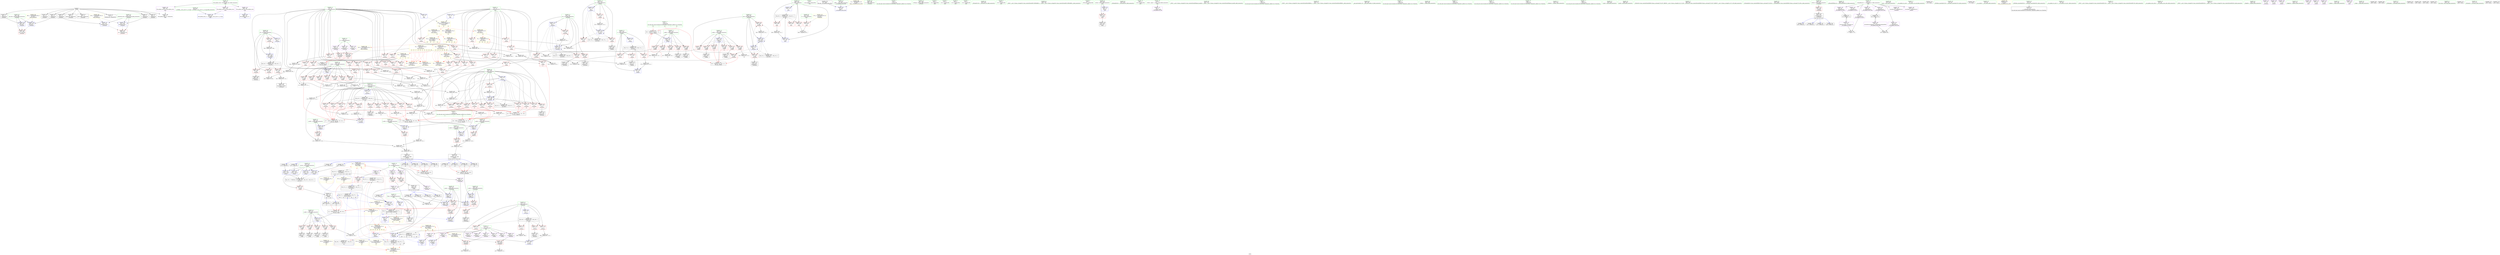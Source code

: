 digraph "SVFG" {
	label="SVFG";

	Node0x55aa671d5620 [shape=record,color=grey,label="{NodeID: 0\nNullPtr}"];
	Node0x55aa671d5620 -> Node0x55aa67201d30[style=solid];
	Node0x55aa671d5620 -> Node0x55aa67201e30[style=solid];
	Node0x55aa671d5620 -> Node0x55aa67201f00[style=solid];
	Node0x55aa671d5620 -> Node0x55aa67201fd0[style=solid];
	Node0x55aa671d5620 -> Node0x55aa672020a0[style=solid];
	Node0x55aa671d5620 -> Node0x55aa67202170[style=solid];
	Node0x55aa671d5620 -> Node0x55aa67202240[style=solid];
	Node0x55aa671d5620 -> Node0x55aa67202310[style=solid];
	Node0x55aa671d5620 -> Node0x55aa672023e0[style=solid];
	Node0x55aa671d5620 -> Node0x55aa6720f260[style=solid];
	Node0x55aa67214dd0 [shape=record,color=black,label="{NodeID: 775\n134 = PHI(160, 193, 334, 341, 351, 359, )\n1st arg _Z4getrii }"];
	Node0x55aa67214dd0 -> Node0x55aa6720f6a0[style=solid];
	Node0x55aa6720ea50 [shape=record,color=red,label="{NodeID: 277\n647\<--637\n\<--T\nmain\n}"];
	Node0x55aa6720ea50 -> Node0x55aa6720a860[style=solid];
	Node0x55aa671feff0 [shape=record,color=black,label="{NodeID: 111\n434\<--433\nidxprom62\<--\n_Z5checkv\n}"];
	Node0x55aa6723dbb0 [shape=record,color=black,label="{NodeID: 554\nMR_72V_3 = PHI(MR_72V_4, MR_72V_2, )\npts\{556 \}\n}"];
	Node0x55aa6723dbb0 -> Node0x55aa6720e4a0[style=dashed];
	Node0x55aa6723dbb0 -> Node0x55aa6720e570[style=dashed];
	Node0x55aa6723dbb0 -> Node0x55aa6720e640[style=dashed];
	Node0x55aa6723dbb0 -> Node0x55aa672113e0[style=dashed];
	Node0x55aa67203ee0 [shape=record,color=red,label="{NodeID: 222\n332\<--277\n\<--i1\n_Z5checkv\n}"];
	Node0x55aa67203ee0 -> Node0x55aa6721d900[style=solid];
	Node0x55aa672002d0 [shape=record,color=green,label="{NodeID: 56\n281\<--282\ni33\<--i33_field_insensitive\n_Z5checkv\n}"];
	Node0x55aa672002d0 -> Node0x55aa6720cde0[style=solid];
	Node0x55aa672002d0 -> Node0x55aa6720ceb0[style=solid];
	Node0x55aa672002d0 -> Node0x55aa6720cf80[style=solid];
	Node0x55aa672002d0 -> Node0x55aa6720d050[style=solid];
	Node0x55aa672002d0 -> Node0x55aa672106e0[style=solid];
	Node0x55aa672002d0 -> Node0x55aa672107b0[style=solid];
	Node0x55aa6721e380 [shape=record,color=grey,label="{NodeID: 499\n204 = Binary(202, 203, )\n}"];
	Node0x55aa6721e380 -> Node0x55aa6721e500[style=solid];
	Node0x55aa672118c0 [shape=record,color=blue,label="{NodeID: 333\n639\<--656\ni\<--inc\nmain\n}"];
	Node0x55aa672118c0 -> Node0x55aa6723feb0[style=dashed];
	Node0x55aa672070c0 [shape=record,color=red,label="{NodeID: 167\n379\<--12\n\<--r\n_Z5checkv\n}"];
	Node0x55aa672070c0 -> Node0x55aa6721c100[style=solid];
	Node0x55aa671fbc20 [shape=record,color=green,label="{NodeID: 1\n7\<--1\n__dso_handle\<--dummyObj\nGlob }"];
	Node0x55aa67215050 [shape=record,color=black,label="{NodeID: 776\n86 = PHI()\n0th arg __cxx_global_array_dtor }"];
	Node0x55aa67215050 -> Node0x55aa6720f360[style=solid];
	Node0x55aa67245310 [shape=record,color=yellow,style=double,label="{NodeID: 610\n55V_1 = ENCHI(MR_55V_0)\npts\{110000 \}\nFun[_Z4doitv]|{<s0>45}}"];
	Node0x55aa67245310:s0 -> Node0x55aa672448e0[style=dashed,color=red];
	Node0x55aa6720eb20 [shape=record,color=red,label="{NodeID: 278\n646\<--639\n\<--i\nmain\n}"];
	Node0x55aa6720eb20 -> Node0x55aa6720a860[style=solid];
	Node0x55aa671ff0c0 [shape=record,color=black,label="{NodeID: 112\n467\<--466\nidxprom74\<--\n_Z5checkv\n}"];
	Node0x55aa6724d170 [shape=record,color=yellow,style=double,label="{NodeID: 721\n25V_9 = CSCHI(MR_25V_5)\npts\{90000 \}\nCS[]|{<s0>25}}"];
	Node0x55aa6724d170:s0 -> Node0x55aa67244da0[style=dashed,color=red];
	Node0x55aa67203fb0 [shape=record,color=red,label="{NodeID: 223\n336\<--277\n\<--i1\n_Z5checkv\n|{<s0>15}}"];
	Node0x55aa67203fb0:s0 -> Node0x55aa67215bf0[style=solid,color=red];
	Node0x55aa672003a0 [shape=record,color=green,label="{NodeID: 57\n283\<--284\ni52\<--i52_field_insensitive\n_Z5checkv\n}"];
	Node0x55aa672003a0 -> Node0x55aa6720d120[style=solid];
	Node0x55aa672003a0 -> Node0x55aa6720d1f0[style=solid];
	Node0x55aa672003a0 -> Node0x55aa6720d2c0[style=solid];
	Node0x55aa672003a0 -> Node0x55aa6720d390[style=solid];
	Node0x55aa672003a0 -> Node0x55aa67210950[style=solid];
	Node0x55aa672003a0 -> Node0x55aa67210f00[style=solid];
	Node0x55aa6721e500 [shape=record,color=grey,label="{NodeID: 500\n205 = Binary(197, 204, )\n}"];
	Node0x55aa6721e500 -> Node0x55aa6721e200[style=solid];
	Node0x55aa67207190 [shape=record,color=red,label="{NodeID: 168\n411\<--12\n\<--r\n_Z5checkv\n}"];
	Node0x55aa67207190 -> Node0x55aa6720ab60[style=solid];
	Node0x55aa671fbcb0 [shape=record,color=green,label="{NodeID: 2\n13\<--1\n\<--dummyObj\nCan only get source location for instruction, argument, global var or function.|{<s0>6|<s1>9}}"];
	Node0x55aa671fbcb0:s0 -> Node0x55aa67214790[style=solid,color=red];
	Node0x55aa671fbcb0:s1 -> Node0x55aa67215f90[style=solid,color=red];
	Node0x55aa67215120 [shape=record,color=black,label="{NodeID: 777\n150 = PHI(388, 395, )\n0th arg _Z3geti }"];
	Node0x55aa67215120 -> Node0x55aa6720f770[style=solid];
	Node0x55aa672453f0 [shape=record,color=yellow,style=double,label="{NodeID: 611\n77V_1 = ENCHI(MR_77V_0)\npts\{90000 180000 \}\nFun[_Z4doitv]|{<s0>45|<s1>45}}"];
	Node0x55aa672453f0:s0 -> Node0x55aa672449c0[style=dashed,color=red];
	Node0x55aa672453f0:s1 -> Node0x55aa67244aa0[style=dashed,color=red];
	Node0x55aa6720ebf0 [shape=record,color=red,label="{NodeID: 279\n650\<--639\n\<--i\nmain\n}"];
	Node0x55aa671ff190 [shape=record,color=black,label="{NodeID: 113\n528\<--527\nidxprom\<--\n_Z3dfsii\n}"];
	Node0x55aa67204080 [shape=record,color=red,label="{NodeID: 224\n340\<--277\n\<--i1\n_Z5checkv\n|{<s0>17}}"];
	Node0x55aa67204080:s0 -> Node0x55aa67214790[style=solid,color=red];
	Node0x55aa67200470 [shape=record,color=green,label="{NodeID: 58\n285\<--286\ns\<--s_field_insensitive\n_Z5checkv\n}"];
	Node0x55aa6721e680 [shape=record,color=grey,label="{NodeID: 501\n192 = Binary(186, 191, )\n}"];
	Node0x55aa6721e680 -> Node0x55aa6721e800[style=solid];
	Node0x55aa67207260 [shape=record,color=red,label="{NodeID: 169\n514\<--12\n\<--r\n_Z3dfsii\n}"];
	Node0x55aa67207260 -> Node0x55aa67220600[style=solid];
	Node0x55aa671fbd40 [shape=record,color=green,label="{NodeID: 3\n23\<--1\n\<--dummyObj\nCan only get source location for instruction, argument, global var or function.}"];
	Node0x55aa67215270 [shape=record,color=black,label="{NodeID: 778\n215 = PHI(229, 254, 257, 389, 396, )\n0th arg _Z2gfi }"];
	Node0x55aa67215270 -> Node0x55aa6720fb80[style=solid];
	Node0x55aa67245500 [shape=record,color=yellow,style=double,label="{NodeID: 612\n4V_1 = ENCHI(MR_4V_0)\npts\{14 \}\nFun[_Z4getlii]}"];
	Node0x55aa67245500 -> Node0x55aa67206a40[style=dashed];
	Node0x55aa6720ecc0 [shape=record,color=red,label="{NodeID: 280\n655\<--639\n\<--i\nmain\n}"];
	Node0x55aa6720ecc0 -> Node0x55aa6721f280[style=solid];
	Node0x55aa671ff260 [shape=record,color=black,label="{NodeID: 114\n531\<--530\nidxprom4\<--\n_Z3dfsii\n}"];
	Node0x55aa67204150 [shape=record,color=red,label="{NodeID: 225\n343\<--277\n\<--i1\n_Z5checkv\n|{<s0>18}}"];
	Node0x55aa67204150:s0 -> Node0x55aa67215bf0[style=solid,color=red];
	Node0x55aa67200540 [shape=record,color=green,label="{NodeID: 59\n287\<--288\nref.tmp\<--ref.tmp_field_insensitive\n_Z5checkv\n}"];
	Node0x55aa6721e800 [shape=record,color=grey,label="{NodeID: 502\n193 = Binary(192, 121, )\n|{<s0>8}}"];
	Node0x55aa6721e800:s0 -> Node0x55aa67214dd0[style=solid,color=red];
	Node0x55aa67207330 [shape=record,color=red,label="{NodeID: 170\n566\<--12\n\<--r\n_Z4doitv\n}"];
	Node0x55aa67207330 -> Node0x55aa6721dc00[style=solid];
	Node0x55aa671fbdd0 [shape=record,color=green,label="{NodeID: 4\n25\<--1\n.str\<--dummyObj\nGlob }"];
	Node0x55aa67215480 [shape=record,color=black,label="{NodeID: 779\n505 = PHI(524, 534, 545, 121, )\n0th arg _Z3dfsii }"];
	Node0x55aa67215480 -> Node0x55aa67210fd0[style=solid];
	Node0x55aa67245610 [shape=record,color=yellow,style=double,label="{NodeID: 613\n6V_1 = ENCHI(MR_6V_0)\npts\{16 \}\nFun[_Z4getlii]}"];
	Node0x55aa67245610 -> Node0x55aa672074d0[style=dashed];
	Node0x55aa67245610 -> Node0x55aa672075a0[style=dashed];
	Node0x55aa67245610 -> Node0x55aa67207670[style=dashed];
	Node0x55aa6720ed90 [shape=record,color=blue,label="{NodeID: 281\n12\<--13\nr\<--\nGlob }"];
	Node0x55aa6720ed90 -> Node0x55aa672427c0[style=dashed];
	Node0x55aa672046a0 [shape=record,color=black,label="{NodeID: 115\n539\<--538\nidxprom7\<--\n_Z3dfsii\n}"];
	Node0x55aa6723efb0 [shape=record,color=black,label="{NodeID: 558\nMR_74V_5 = PHI(MR_74V_3, MR_74V_1, )\npts\{558 \}\n}"];
	Node0x55aa67204220 [shape=record,color=red,label="{NodeID: 226\n349\<--277\n\<--i1\n_Z5checkv\n}"];
	Node0x55aa67204220 -> Node0x55aa6721bf80[style=solid];
	Node0x55aa67200610 [shape=record,color=green,label="{NodeID: 60\n289\<--290\nexn.slot\<--exn.slot_field_insensitive\n_Z5checkv\n}"];
	Node0x55aa67200610 -> Node0x55aa6720d460[style=solid];
	Node0x55aa67200610 -> Node0x55aa67210af0[style=solid];
	Node0x55aa67200610 -> Node0x55aa67210c90[style=solid];
	Node0x55aa6721e980 [shape=record,color=grey,label="{NodeID: 503\n124 = Binary(123, 121, )\n}"];
	Node0x55aa6721e980 -> Node0x55aa6721d180[style=solid];
	Node0x55aa67207400 [shape=record,color=red,label="{NodeID: 171\n597\<--12\n\<--r\n_Z4doitv\n}"];
	Node0x55aa67207400 -> Node0x55aa6721fd00[style=solid];
	Node0x55aa671fc610 [shape=record,color=green,label="{NodeID: 5\n27\<--1\n.str.2\<--dummyObj\nGlob }"];
	Node0x55aa67215650 [shape=record,color=black,label="{NodeID: 780\n506 = PHI(121, 536, 547, 121, )\n1st arg _Z3dfsii }"];
	Node0x55aa67215650 -> Node0x55aa672110a0[style=solid];
	Node0x55aa6720ee60 [shape=record,color=blue,label="{NodeID: 282\n15\<--13\nc\<--\nGlob }"];
	Node0x55aa6720ee60 -> Node0x55aa672427c0[style=dashed];
	Node0x55aa67204730 [shape=record,color=black,label="{NodeID: 116\n542\<--541\nidxprom9\<--\n_Z3dfsii\n}"];
	Node0x55aa6723f4b0 [shape=record,color=black,label="{NodeID: 559\nMR_19V_3 = PHI(MR_19V_6, MR_19V_4, MR_19V_5, MR_19V_2, )\npts\{152 \}\n}"];
	Node0x55aa6723f4b0 -> Node0x55aa672028f0[style=dashed];
	Node0x55aa672042f0 [shape=record,color=red,label="{NodeID: 227\n353\<--277\n\<--i1\n_Z5checkv\n|{<s0>21}}"];
	Node0x55aa672042f0:s0 -> Node0x55aa67215bf0[style=solid,color=red];
	Node0x55aa672006e0 [shape=record,color=green,label="{NodeID: 61\n291\<--292\nehselector.slot\<--ehselector.slot_field_insensitive\n_Z5checkv\n}"];
	Node0x55aa672006e0 -> Node0x55aa6720d530[style=solid];
	Node0x55aa672006e0 -> Node0x55aa67210bc0[style=solid];
	Node0x55aa672006e0 -> Node0x55aa67210d60[style=solid];
	Node0x55aa6721eb00 [shape=record,color=grey,label="{NodeID: 504\n547 = Binary(546, 121, )\n|{<s0>42}}"];
	Node0x55aa6721eb00:s0 -> Node0x55aa67215650[style=solid,color=red];
	Node0x55aa672074d0 [shape=record,color=red,label="{NodeID: 172\n116\<--15\n\<--c\n_Z4getlii\n}"];
	Node0x55aa672074d0 -> Node0x55aa6721f100[style=solid];
	Node0x55aa671fc6a0 [shape=record,color=green,label="{NodeID: 6\n29\<--1\n.str.3\<--dummyObj\nGlob }"];
	Node0x55aa67215820 [shape=record,color=black,label="{NodeID: 781\n244 = PHI(335, 342, 352, 360, )\n0th arg _Z5Mergeii }"];
	Node0x55aa67215820 -> Node0x55aa6720fd20[style=solid];
	Node0x55aa6720ef60 [shape=record,color=blue,label="{NodeID: 283\n22\<--23\nFind\<--\nGlob }"];
	Node0x55aa6720ef60 -> Node0x55aa672403b0[style=dashed];
	Node0x55aa672047c0 [shape=record,color=black,label="{NodeID: 117\n573\<--572\nidxprom\<--\n_Z4doitv\n}"];
	Node0x55aa672043c0 [shape=record,color=red,label="{NodeID: 228\n358\<--277\n\<--i1\n_Z5checkv\n|{<s0>23}}"];
	Node0x55aa672043c0:s0 -> Node0x55aa67214790[style=solid,color=red];
	Node0x55aa672007b0 [shape=record,color=green,label="{NodeID: 62\n293\<--294\nj56\<--j56_field_insensitive\n_Z5checkv\n}"];
	Node0x55aa672007b0 -> Node0x55aa6720d600[style=solid];
	Node0x55aa672007b0 -> Node0x55aa6720d6d0[style=solid];
	Node0x55aa672007b0 -> Node0x55aa6720d7a0[style=solid];
	Node0x55aa672007b0 -> Node0x55aa67210a20[style=solid];
	Node0x55aa672007b0 -> Node0x55aa67210e30[style=solid];
	Node0x55aa6721ec80 [shape=record,color=grey,label="{NodeID: 505\n403 = Binary(402, 180, )\n}"];
	Node0x55aa6721ec80 -> Node0x55aa672107b0[style=solid];
	Node0x55aa672075a0 [shape=record,color=red,label="{NodeID: 173\n118\<--15\n\<--c\n_Z4getlii\n}"];
	Node0x55aa672075a0 -> Node0x55aa6721ee00[style=solid];
	Node0x55aa671fc730 [shape=record,color=green,label="{NodeID: 7\n31\<--1\n.str.4\<--dummyObj\nGlob }"];
	Node0x55aa672159f0 [shape=record,color=black,label="{NodeID: 782\n245 = PHI(338, 346, 356, 363, )\n1st arg _Z5Mergeii }"];
	Node0x55aa672159f0 -> Node0x55aa6720fdf0[style=solid];
	Node0x55aa6720f060 [shape=record,color=blue,label="{NodeID: 284\n666\<--39\nllvm.global_ctors_0\<--\nGlob }"];
	Node0x55aa67204890 [shape=record,color=black,label="{NodeID: 118\n589\<--588\ntobool\<--\n_Z4doitv\n}"];
	Node0x55aa6724d990 [shape=record,color=yellow,style=double,label="{NodeID: 727\n25V_2 = CSCHI(MR_25V_1)\npts\{90000 \}\nCS[]|{<s0>12}}"];
	Node0x55aa6724d990:s0 -> Node0x55aa67244450[style=dashed,color=red];
	Node0x55aa6723feb0 [shape=record,color=black,label="{NodeID: 561\nMR_83V_3 = PHI(MR_83V_4, MR_83V_2, )\npts\{640 \}\n}"];
	Node0x55aa6723feb0 -> Node0x55aa6720eb20[style=dashed];
	Node0x55aa6723feb0 -> Node0x55aa6720ebf0[style=dashed];
	Node0x55aa6723feb0 -> Node0x55aa6720ecc0[style=dashed];
	Node0x55aa6723feb0 -> Node0x55aa672118c0[style=dashed];
	Node0x55aa67204490 [shape=record,color=red,label="{NodeID: 229\n361\<--277\n\<--i1\n_Z5checkv\n|{<s0>24}}"];
	Node0x55aa67204490:s0 -> Node0x55aa67215bf0[style=solid,color=red];
	Node0x55aa67200880 [shape=record,color=green,label="{NodeID: 63\n415\<--416\n_ZNSaIcEC1Ev\<--_ZNSaIcEC1Ev_field_insensitive\n}"];
	Node0x55aa6721ee00 [shape=record,color=grey,label="{NodeID: 506\n119 = Binary(117, 118, )\n}"];
	Node0x55aa6721ee00 -> Node0x55aa6721df00[style=solid];
	Node0x55aa67207670 [shape=record,color=red,label="{NodeID: 174\n123\<--15\n\<--c\n_Z4getlii\n}"];
	Node0x55aa67207670 -> Node0x55aa6721e980[style=solid];
	Node0x55aa671fc7c0 [shape=record,color=green,label="{NodeID: 8\n33\<--1\n.str.5\<--dummyObj\nGlob }"];
	Node0x55aa67215bf0 [shape=record,color=black,label="{NodeID: 783\n107 = PHI(172, 206, 336, 343, 353, 361, )\n0th arg _Z4getlii }"];
	Node0x55aa67215bf0 -> Node0x55aa6720f430[style=solid];
	Node0x55aa6720f160 [shape=record,color=blue,label="{NodeID: 285\n667\<--40\nllvm.global_ctors_1\<--_GLOBAL__sub_I_xyz111_2_0.cpp\nGlob }"];
	Node0x55aa67204960 [shape=record,color=black,label="{NodeID: 119\n601\<--600\nidxprom8\<--\n_Z4doitv\n}"];
	Node0x55aa672403b0 [shape=record,color=black,label="{NodeID: 562\nMR_87V_2 = PHI(MR_87V_3, MR_87V_1, )\npts\{24 90000 180000 \}\n|{<s0>52|<s1>52}}"];
	Node0x55aa672403b0:s0 -> Node0x55aa672114b0[style=dashed,color=red];
	Node0x55aa672403b0:s1 -> Node0x55aa672453f0[style=dashed,color=red];
	Node0x55aa67204560 [shape=record,color=red,label="{NodeID: 230\n372\<--277\n\<--i1\n_Z5checkv\n}"];
	Node0x55aa67204560 -> Node0x55aa6721c400[style=solid];
	Node0x55aa67200980 [shape=record,color=green,label="{NodeID: 64\n419\<--420\n_ZNSt7__cxx1112basic_stringIcSt11char_traitsIcESaIcEEC1EPKcRKS3_\<--_ZNSt7__cxx1112basic_stringIcSt11char_traitsIcESaIcEEC1EPKcRKS3__field_insensitive\n}"];
	Node0x55aa6721ef80 [shape=record,color=grey,label="{NodeID: 507\n308 = Binary(307, 121, )\n}"];
	Node0x55aa6721ef80 -> Node0x55aa672102d0[style=solid];
	Node0x55aa67207740 [shape=record,color=red,label="{NodeID: 175\n142\<--15\n\<--c\n_Z4getrii\n}"];
	Node0x55aa67207740 -> Node0x55aa6721bb00[style=solid];
	Node0x55aa671fc850 [shape=record,color=green,label="{NodeID: 9\n35\<--1\n_ZSt4cout\<--dummyObj\nGlob }"];
	Node0x55aa67215f90 [shape=record,color=black,label="{NodeID: 784\n108 = PHI(173, 13, 337, 345, 355, 362, )\n1st arg _Z4getlii }"];
	Node0x55aa67215f90 -> Node0x55aa6720f500[style=solid];
	Node0x55aa6720f260 [shape=record,color=blue, style = dotted,label="{NodeID: 286\n668\<--3\nllvm.global_ctors_2\<--dummyVal\nGlob }"];
	Node0x55aa67204a30 [shape=record,color=black,label="{NodeID: 120\n634\<--659\nmain_ret\<--\nmain\n}"];
	Node0x55aa6724dc50 [shape=record,color=yellow,style=double,label="{NodeID: 729\n25V_6 = CSCHI(MR_25V_5)\npts\{90000 \}\nCS[]|{<s0>19}}"];
	Node0x55aa6724dc50:s0 -> Node0x55aa67244da0[style=dashed,color=red];
	Node0x55aa6720c530 [shape=record,color=red,label="{NodeID: 231\n319\<--279\n\<--j\n_Z5checkv\n}"];
	Node0x55aa6720c530 -> Node0x55aa67220480[style=solid];
	Node0x55aa67200a80 [shape=record,color=green,label="{NodeID: 65\n422\<--423\n_ZNSaIcED1Ev\<--_ZNSaIcED1Ev_field_insensitive\n}"];
	Node0x55aa6721f100 [shape=record,color=grey,label="{NodeID: 508\n117 = Binary(115, 116, )\n}"];
	Node0x55aa6721f100 -> Node0x55aa6721ee00[style=solid];
	Node0x55aa67207810 [shape=record,color=red,label="{NodeID: 176\n157\<--15\n\<--c\n_Z3geti\n}"];
	Node0x55aa67207810 -> Node0x55aa6721fb80[style=solid];
	Node0x55aa671fc8e0 [shape=record,color=green,label="{NodeID: 10\n36\<--1\n.str.6\<--dummyObj\nGlob }"];
	Node0x55aa6720f360 [shape=record,color=blue,label="{NodeID: 287\n87\<--86\n.addr\<--\n__cxx_global_array_dtor\n}"];
	Node0x55aa67204b00 [shape=record,color=purple,label="{NodeID: 121\n49\<--4\n\<--_ZStL8__ioinit\n__cxx_global_var_init\n}"];
	Node0x55aa67240e10 [shape=record,color=black,label="{NodeID: 564\nMR_25V_5 = PHI(MR_25V_8, MR_25V_4, )\npts\{90000 \}\n|{|<s2>16|<s3>22}}"];
	Node0x55aa67240e10 -> Node0x55aa671df1c0[style=dashed];
	Node0x55aa67240e10 -> Node0x55aa67240e10[style=dashed];
	Node0x55aa67240e10:s2 -> Node0x55aa67244da0[style=dashed,color=red];
	Node0x55aa67240e10:s3 -> Node0x55aa67244da0[style=dashed,color=red];
	Node0x55aa6720c5c0 [shape=record,color=red,label="{NodeID: 232\n326\<--279\n\<--j\n_Z5checkv\n}"];
	Node0x55aa6720c5c0 -> Node0x55aa671fecb0[style=solid];
	Node0x55aa67200b80 [shape=record,color=green,label="{NodeID: 66\n441\<--442\n_ZNSt7__cxx1112basic_stringIcSt11char_traitsIcESaIcEE9push_backEc\<--_ZNSt7__cxx1112basic_stringIcSt11char_traitsIcESaIcEE9push_backEc_field_insensitive\n}"];
	Node0x55aa6721f280 [shape=record,color=grey,label="{NodeID: 509\n656 = Binary(655, 121, )\n}"];
	Node0x55aa6721f280 -> Node0x55aa672118c0[style=solid];
	Node0x55aa672078e0 [shape=record,color=red,label="{NodeID: 177\n165\<--15\n\<--c\n_Z3geti\n}"];
	Node0x55aa672078e0 -> Node0x55aa6721c280[style=solid];
	Node0x55aa671fc970 [shape=record,color=green,label="{NodeID: 11\n39\<--1\n\<--dummyObj\nCan only get source location for instruction, argument, global var or function.}"];
	Node0x55aa6720f430 [shape=record,color=blue,label="{NodeID: 288\n109\<--107\na.addr\<--a\n_Z4getlii\n}"];
	Node0x55aa6720f430 -> Node0x55aa67208440[style=dashed];
	Node0x55aa67204bd0 [shape=record,color=purple,label="{NodeID: 122\n221\<--8\narrayidx\<--fa\n_Z2gfi\n}"];
	Node0x55aa67204bd0 -> Node0x55aa67203380[style=solid];
	Node0x55aa6724df10 [shape=record,color=yellow,style=double,label="{NodeID: 731\n25V_12 = CSCHI(MR_25V_11)\npts\{90000 \}\nCS[]|{<s0>29}}"];
	Node0x55aa6724df10:s0 -> Node0x55aa67244450[style=dashed,color=red];
	Node0x55aa6720c690 [shape=record,color=red,label="{NodeID: 233\n334\<--279\n\<--j\n_Z5checkv\n|{<s0>14}}"];
	Node0x55aa6720c690:s0 -> Node0x55aa67214dd0[style=solid,color=red];
	Node0x55aa67200c80 [shape=record,color=green,label="{NodeID: 67\n470\<--471\n_ZNSt7__cxx1112basic_stringIcSt11char_traitsIcESaIcEEaSERKS4_\<--_ZNSt7__cxx1112basic_stringIcSt11char_traitsIcESaIcEEaSERKS4__field_insensitive\n}"];
	Node0x55aa6721f400 [shape=record,color=grey,label="{NodeID: 510\n179 = Binary(180, 178, )\n}"];
	Node0x55aa6721f400 -> Node0x55aa6721f580[style=solid];
	Node0x55aa672079b0 [shape=record,color=red,label="{NodeID: 178\n171\<--15\n\<--c\n_Z3geti\n}"];
	Node0x55aa672079b0 -> Node0x55aa6721ca00[style=solid];
	Node0x55aa671fca00 [shape=record,color=green,label="{NodeID: 12\n121\<--1\n\<--dummyObj\nCan only get source location for instruction, argument, global var or function.|{<s0>40|<s1>45|<s2>45}}"];
	Node0x55aa671fca00:s0 -> Node0x55aa67215650[style=solid,color=red];
	Node0x55aa671fca00:s1 -> Node0x55aa67215480[style=solid,color=red];
	Node0x55aa671fca00:s2 -> Node0x55aa67215650[style=solid,color=red];
	Node0x55aa6720f500 [shape=record,color=blue,label="{NodeID: 289\n111\<--108\nb.addr\<--b\n_Z4getlii\n}"];
	Node0x55aa6720f500 -> Node0x55aa67202680[style=dashed];
	Node0x55aa67204ca0 [shape=record,color=purple,label="{NodeID: 123\n228\<--8\narrayidx2\<--fa\n_Z2gfi\n}"];
	Node0x55aa67204ca0 -> Node0x55aa67203450[style=solid];
	Node0x55aa67241810 [shape=record,color=yellow,style=double,label="{NodeID: 566\n6V_1 = ENCHI(MR_6V_0)\npts\{16 \}\nFun[_Z4getrii]}"];
	Node0x55aa67241810 -> Node0x55aa67207740[style=dashed];
	Node0x55aa6720c760 [shape=record,color=red,label="{NodeID: 234\n337\<--279\n\<--j\n_Z5checkv\n|{<s0>15}}"];
	Node0x55aa6720c760:s0 -> Node0x55aa67215f90[style=solid,color=red];
	Node0x55aa67200d80 [shape=record,color=green,label="{NodeID: 68\n490\<--491\n__gxx_personality_v0\<--__gxx_personality_v0_field_insensitive\n}"];
	Node0x55aa6721f580 [shape=record,color=grey,label="{NodeID: 511\n182 = Binary(179, 181, )\n}"];
	Node0x55aa6721f580 -> Node0x55aa6720ace0[style=solid];
	Node0x55aa67207a80 [shape=record,color=red,label="{NodeID: 179\n173\<--15\n\<--c\n_Z3geti\n|{<s0>7}}"];
	Node0x55aa67207a80:s0 -> Node0x55aa67215f90[style=solid,color=red];
	Node0x55aa671fca90 [shape=record,color=green,label="{NodeID: 13\n180\<--1\n\<--dummyObj\nCan only get source location for instruction, argument, global var or function.}"];
	Node0x55aa6720f5d0 [shape=record,color=blue,label="{NodeID: 290\n135\<--133\na.addr\<--a\n_Z4getrii\n}"];
	Node0x55aa6720f5d0 -> Node0x55aa67202750[style=dashed];
	Node0x55aa67204d70 [shape=record,color=purple,label="{NodeID: 124\n233\<--8\narrayidx4\<--fa\n_Z2gfi\n}"];
	Node0x55aa67204d70 -> Node0x55aa6720fc50[style=solid];
	Node0x55aa6724e1d0 [shape=record,color=yellow,style=double,label="{NodeID: 733\n67V_6 = CSCHI(MR_67V_1)\npts\{24 90000 \}\nCS[]|{<s0>42}}"];
	Node0x55aa6724e1d0:s0 -> Node0x55aa67244aa0[style=dashed,color=red];
	Node0x55aa6720c830 [shape=record,color=red,label="{NodeID: 235\n341\<--279\n\<--j\n_Z5checkv\n|{<s0>17}}"];
	Node0x55aa6720c830:s0 -> Node0x55aa67214dd0[style=solid,color=red];
	Node0x55aa67200e80 [shape=record,color=green,label="{NodeID: 69\n502\<--503\n_Z3dfsii\<--_Z3dfsii_field_insensitive\n}"];
	Node0x55aa6721f700 [shape=record,color=grey,label="{NodeID: 512\n536 = Binary(535, 121, )\n|{<s0>41}}"];
	Node0x55aa6721f700:s0 -> Node0x55aa67215650[style=solid,color=red];
	Node0x55aa67207b50 [shape=record,color=red,label="{NodeID: 180\n178\<--15\n\<--c\n_Z3geti\n}"];
	Node0x55aa67207b50 -> Node0x55aa6721f400[style=solid];
	Node0x55aa671fcb50 [shape=record,color=green,label="{NodeID: 14\n299\<--1\n\<--dummyObj\nCan only get source location for instruction, argument, global var or function.}"];
	Node0x55aa6720f6a0 [shape=record,color=blue,label="{NodeID: 291\n137\<--134\nb.addr\<--b\n_Z4getrii\n}"];
	Node0x55aa6720f6a0 -> Node0x55aa67202820[style=dashed];
	Node0x55aa67204e40 [shape=record,color=purple,label="{NodeID: 125\n238\<--8\narrayidx6\<--fa\n_Z2gfi\n}"];
	Node0x55aa67204e40 -> Node0x55aa67203520[style=solid];
	Node0x55aa6720c900 [shape=record,color=red,label="{NodeID: 236\n344\<--279\n\<--j\n_Z5checkv\n}"];
	Node0x55aa6720c900 -> Node0x55aa6721d300[style=solid];
	Node0x55aa67200f80 [shape=record,color=green,label="{NodeID: 70\n507\<--508\nx.addr\<--x.addr_field_insensitive\n_Z3dfsii\n}"];
	Node0x55aa67200f80 -> Node0x55aa6720dbb0[style=solid];
	Node0x55aa67200f80 -> Node0x55aa6720dc80[style=solid];
	Node0x55aa67200f80 -> Node0x55aa6720dd50[style=solid];
	Node0x55aa67200f80 -> Node0x55aa6720de20[style=solid];
	Node0x55aa67200f80 -> Node0x55aa6720def0[style=solid];
	Node0x55aa67200f80 -> Node0x55aa6720dfc0[style=solid];
	Node0x55aa67200f80 -> Node0x55aa67210fd0[style=solid];
	Node0x55aa6721f880 [shape=record,color=grey,label="{NodeID: 513\n382 = Binary(180, 381, )\n}"];
	Node0x55aa6721f880 -> Node0x55aa6720ae60[style=solid];
	Node0x55aa67207c20 [shape=record,color=red,label="{NodeID: 181\n186\<--15\n\<--c\n_Z3geti\n}"];
	Node0x55aa67207c20 -> Node0x55aa6721e680[style=solid];
	Node0x55aa671fcc50 [shape=record,color=green,label="{NodeID: 15\n407\<--1\n\<--dummyObj\nCan only get source location for instruction, argument, global var or function.}"];
	Node0x55aa6720f770 [shape=record,color=blue,label="{NodeID: 292\n153\<--150\nx.addr\<--x\n_Z3geti\n}"];
	Node0x55aa6720f770 -> Node0x55aa672029c0[style=dashed];
	Node0x55aa6720f770 -> Node0x55aa67202a90[style=dashed];
	Node0x55aa6720f770 -> Node0x55aa67202b60[style=dashed];
	Node0x55aa6720f770 -> Node0x55aa67202c30[style=dashed];
	Node0x55aa6720f770 -> Node0x55aa67202d00[style=dashed];
	Node0x55aa6720f770 -> Node0x55aa67202dd0[style=dashed];
	Node0x55aa6720f770 -> Node0x55aa67202ea0[style=dashed];
	Node0x55aa67204f10 [shape=record,color=purple,label="{NodeID: 126\n263\<--8\narrayidx\<--fa\n_Z5Mergeii\n}"];
	Node0x55aa67204f10 -> Node0x55aa67210060[style=solid];
	Node0x55aa6720c9d0 [shape=record,color=red,label="{NodeID: 237\n351\<--279\n\<--j\n_Z5checkv\n|{<s0>20}}"];
	Node0x55aa6720c9d0:s0 -> Node0x55aa67214dd0[style=solid,color=red];
	Node0x55aa67201050 [shape=record,color=green,label="{NodeID: 71\n509\<--510\ny.addr\<--y.addr_field_insensitive\n_Z3dfsii\n}"];
	Node0x55aa67201050 -> Node0x55aa6720e090[style=solid];
	Node0x55aa67201050 -> Node0x55aa6720e160[style=solid];
	Node0x55aa67201050 -> Node0x55aa6720e230[style=solid];
	Node0x55aa67201050 -> Node0x55aa6720e300[style=solid];
	Node0x55aa67201050 -> Node0x55aa6720e3d0[style=solid];
	Node0x55aa67201050 -> Node0x55aa672110a0[style=solid];
	Node0x55aa6721fa00 [shape=record,color=grey,label="{NodeID: 514\n475 = Binary(474, 121, )\n}"];
	Node0x55aa6721fa00 -> Node0x55aa67210f00[style=solid];
	Node0x55aa67207cf0 [shape=record,color=red,label="{NodeID: 182\n188\<--15\n\<--c\n_Z3geti\n}"];
	Node0x55aa67207cf0 -> Node0x55aa6721d000[style=solid];
	Node0x55aa671fcd50 [shape=record,color=green,label="{NodeID: 16\n440\<--1\n\<--dummyObj\nCan only get source location for instruction, argument, global var or function.}"];
	Node0x55aa6720f840 [shape=record,color=blue,label="{NodeID: 293\n151\<--161\nretval\<--call\n_Z3geti\n}"];
	Node0x55aa6720f840 -> Node0x55aa6723f4b0[style=dashed];
	Node0x55aa67204fe0 [shape=record,color=purple,label="{NodeID: 127\n304\<--8\narrayidx\<--fa\n_Z5checkv\n}"];
	Node0x55aa67204fe0 -> Node0x55aa67210200[style=solid];
	Node0x55aa67242600 [shape=record,color=yellow,style=double,label="{NodeID: 570\n81V_1 = ENCHI(MR_81V_0)\npts\{638 \}\nFun[main]}"];
	Node0x55aa67242600 -> Node0x55aa6720ea50[style=dashed];
	Node0x55aa6720caa0 [shape=record,color=red,label="{NodeID: 238\n354\<--279\n\<--j\n_Z5checkv\n}"];
	Node0x55aa6720caa0 -> Node0x55aa6721c700[style=solid];
	Node0x55aa67201120 [shape=record,color=green,label="{NodeID: 72\n552\<--553\n_Z4doitv\<--_Z4doitv_field_insensitive\n}"];
	Node0x55aa6721fb80 [shape=record,color=grey,label="{NodeID: 515\n158 = cmp(156, 157, )\n}"];
	Node0x55aa67207dc0 [shape=record,color=red,label="{NodeID: 183\n199\<--15\n\<--c\n_Z3geti\n}"];
	Node0x55aa67207dc0 -> Node0x55aa6721e080[style=solid];
	Node0x55aa671fce50 [shape=record,color=green,label="{NodeID: 17\n459\<--1\n\<--dummyObj\nCan only get source location for instruction, argument, global var or function.}"];
	Node0x55aa6720f910 [shape=record,color=blue,label="{NodeID: 294\n151\<--174\nretval\<--call3\n_Z3geti\n}"];
	Node0x55aa6720f910 -> Node0x55aa6723f4b0[style=dashed];
	Node0x55aa672050b0 [shape=record,color=purple,label="{NodeID: 128\n387\<--10\narrayidx38\<--x\n_Z5checkv\n}"];
	Node0x55aa672050b0 -> Node0x55aa6720d940[style=solid];
	Node0x55aa6724e6b0 [shape=record,color=yellow,style=double,label="{NodeID: 737\n36V_3 = CSCHI(MR_36V_2)\npts\{24 \}\nCS[]|{|<s1>52}}"];
	Node0x55aa6724e6b0 -> Node0x55aa67208370[style=dashed];
	Node0x55aa6724e6b0:s1 -> Node0x55aa672403b0[style=dashed,color=blue];
	Node0x55aa6720cb70 [shape=record,color=red,label="{NodeID: 239\n359\<--279\n\<--j\n_Z5checkv\n|{<s0>23}}"];
	Node0x55aa6720cb70:s0 -> Node0x55aa67214dd0[style=solid,color=red];
	Node0x55aa67201220 [shape=record,color=green,label="{NodeID: 73\n555\<--556\ni\<--i_field_insensitive\n_Z4doitv\n}"];
	Node0x55aa67201220 -> Node0x55aa6720e4a0[style=solid];
	Node0x55aa67201220 -> Node0x55aa6720e570[style=solid];
	Node0x55aa67201220 -> Node0x55aa6720e640[style=solid];
	Node0x55aa67201220 -> Node0x55aa67211310[style=solid];
	Node0x55aa67201220 -> Node0x55aa672113e0[style=solid];
	Node0x55aa6721fd00 [shape=record,color=grey,label="{NodeID: 516\n598 = cmp(596, 597, )\n}"];
	Node0x55aa67207e90 [shape=record,color=red,label="{NodeID: 184\n203\<--15\n\<--c\n_Z3geti\n}"];
	Node0x55aa67207e90 -> Node0x55aa6721e380[style=solid];
	Node0x55aa671fcf50 [shape=record,color=green,label="{NodeID: 18\n4\<--6\n_ZStL8__ioinit\<--_ZStL8__ioinit_field_insensitive\nGlob }"];
	Node0x55aa671fcf50 -> Node0x55aa67204b00[style=solid];
	Node0x55aa6720f9e0 [shape=record,color=blue,label="{NodeID: 295\n151\<--194\nretval\<--call12\n_Z3geti\n}"];
	Node0x55aa6720f9e0 -> Node0x55aa6723f4b0[style=dashed];
	Node0x55aa67205180 [shape=record,color=purple,label="{NodeID: 129\n394\<--10\narrayidx43\<--x\n_Z5checkv\n}"];
	Node0x55aa67205180 -> Node0x55aa6720da10[style=solid];
	Node0x55aa6724e810 [shape=record,color=yellow,style=double,label="{NodeID: 738\n77V_2 = CSCHI(MR_77V_1)\npts\{90000 180000 \}\nCS[]|{<s0>52}}"];
	Node0x55aa6724e810:s0 -> Node0x55aa672403b0[style=dashed,color=blue];
	Node0x55aa672427c0 [shape=record,color=yellow,style=double,label="{NodeID: 572\n85V_1 = ENCHI(MR_85V_0)\npts\{14 16 110000 \}\nFun[main]|{<s0>52|<s1>52|<s2>52}}"];
	Node0x55aa672427c0:s0 -> Node0x55aa67244e80[style=dashed,color=red];
	Node0x55aa672427c0:s1 -> Node0x55aa67244f90[style=dashed,color=red];
	Node0x55aa672427c0:s2 -> Node0x55aa67245310[style=dashed,color=red];
	Node0x55aa6720cc40 [shape=record,color=red,label="{NodeID: 240\n362\<--279\n\<--j\n_Z5checkv\n|{<s0>24}}"];
	Node0x55aa6720cc40:s0 -> Node0x55aa67215f90[style=solid,color=red];
	Node0x55aa672012f0 [shape=record,color=green,label="{NodeID: 74\n557\<--558\ni4\<--i4_field_insensitive\n_Z4doitv\n}"];
	Node0x55aa672012f0 -> Node0x55aa6720e710[style=solid];
	Node0x55aa672012f0 -> Node0x55aa6720e7e0[style=solid];
	Node0x55aa672012f0 -> Node0x55aa6720e8b0[style=solid];
	Node0x55aa672012f0 -> Node0x55aa67211580[style=solid];
	Node0x55aa672012f0 -> Node0x55aa67211650[style=solid];
	Node0x55aa6721fe80 [shape=record,color=grey,label="{NodeID: 517\n168 = cmp(164, 167, )\n}"];
	Node0x55aa67207f60 [shape=record,color=red,label="{NodeID: 185\n320\<--15\n\<--c\n_Z5checkv\n}"];
	Node0x55aa67207f60 -> Node0x55aa67220480[style=solid];
	Node0x55aa671fd050 [shape=record,color=green,label="{NodeID: 19\n8\<--9\nfa\<--fa_field_insensitive\nGlob }"];
	Node0x55aa671fd050 -> Node0x55aa67204bd0[style=solid];
	Node0x55aa671fd050 -> Node0x55aa67204ca0[style=solid];
	Node0x55aa671fd050 -> Node0x55aa67204d70[style=solid];
	Node0x55aa671fd050 -> Node0x55aa67204e40[style=solid];
	Node0x55aa671fd050 -> Node0x55aa67204f10[style=solid];
	Node0x55aa671fd050 -> Node0x55aa67204fe0[style=solid];
	Node0x55aa6720fab0 [shape=record,color=blue,label="{NodeID: 296\n151\<--207\nretval\<--call19\n_Z3geti\n}"];
	Node0x55aa6720fab0 -> Node0x55aa6723f4b0[style=dashed];
	Node0x55aa67205250 [shape=record,color=purple,label="{NodeID: 130\n574\<--10\narrayidx\<--x\n_Z4doitv\n}"];
	Node0x55aa6720cd10 [shape=record,color=red,label="{NodeID: 241\n367\<--279\n\<--j\n_Z5checkv\n}"];
	Node0x55aa6720cd10 -> Node0x55aa6721c580[style=solid];
	Node0x55aa672013c0 [shape=record,color=green,label="{NodeID: 75\n561\<--562\nscanf\<--scanf_field_insensitive\n}"];
	Node0x55aa67220000 [shape=record,color=grey,label="{NodeID: 518\n428 = cmp(426, 427, )\n}"];
	Node0x55aa67208030 [shape=record,color=red,label="{NodeID: 186\n380\<--15\n\<--c\n_Z5checkv\n}"];
	Node0x55aa67208030 -> Node0x55aa6721c100[style=solid];
	Node0x55aa671fd150 [shape=record,color=green,label="{NodeID: 20\n10\<--11\nx\<--x_field_insensitive\nGlob }"];
	Node0x55aa671fd150 -> Node0x55aa672050b0[style=solid];
	Node0x55aa671fd150 -> Node0x55aa67205180[style=solid];
	Node0x55aa671fd150 -> Node0x55aa67205250[style=solid];
	Node0x55aa6720fb80 [shape=record,color=blue,label="{NodeID: 297\n216\<--215\nx.addr\<--x\n_Z2gfi\n}"];
	Node0x55aa6720fb80 -> Node0x55aa67202f70[style=dashed];
	Node0x55aa6720fb80 -> Node0x55aa67203040[style=dashed];
	Node0x55aa6720fb80 -> Node0x55aa67203110[style=dashed];
	Node0x55aa6720fb80 -> Node0x55aa672031e0[style=dashed];
	Node0x55aa6720fb80 -> Node0x55aa672032b0[style=dashed];
	Node0x55aa67205320 [shape=record,color=purple,label="{NodeID: 131\n325\<--17\narrayidx9\<--a\n_Z5checkv\n}"];
	Node0x55aa6726ca30 [shape=record,color=black,label="{NodeID: 740\n161 = PHI(132, )\n}"];
	Node0x55aa6726ca30 -> Node0x55aa6720f840[style=solid];
	Node0x55aa67242a10 [shape=record,color=yellow,style=double,label="{NodeID: 574\n4V_1 = ENCHI(MR_4V_0)\npts\{14 \}\nFun[_Z5checkv]|{|<s3>15|<s4>18|<s5>21|<s6>24|<s7>26|<s8>28}}"];
	Node0x55aa67242a10 -> Node0x55aa67206ff0[style=dashed];
	Node0x55aa67242a10 -> Node0x55aa672070c0[style=dashed];
	Node0x55aa67242a10 -> Node0x55aa67207190[style=dashed];
	Node0x55aa67242a10:s3 -> Node0x55aa67245500[style=dashed,color=red];
	Node0x55aa67242a10:s4 -> Node0x55aa67245500[style=dashed,color=red];
	Node0x55aa67242a10:s5 -> Node0x55aa67245500[style=dashed,color=red];
	Node0x55aa67242a10:s6 -> Node0x55aa67245500[style=dashed,color=red];
	Node0x55aa67242a10:s7 -> Node0x55aa672386c0[style=dashed,color=red];
	Node0x55aa67242a10:s8 -> Node0x55aa672386c0[style=dashed,color=red];
	Node0x55aa6720cde0 [shape=record,color=red,label="{NodeID: 242\n378\<--281\n\<--i33\n_Z5checkv\n}"];
	Node0x55aa6720cde0 -> Node0x55aa6720ae60[style=solid];
	Node0x55aa672014c0 [shape=record,color=green,label="{NodeID: 76\n586\<--587\nprintf\<--printf_field_insensitive\n}"];
	Node0x55aa67220180 [shape=record,color=grey,label="{NodeID: 519\n330 = cmp(329, 13, )\n}"];
	Node0x55aa67208100 [shape=record,color=red,label="{NodeID: 187\n427\<--15\n\<--c\n_Z5checkv\n}"];
	Node0x55aa67208100 -> Node0x55aa67220000[style=solid];
	Node0x55aa671fd250 [shape=record,color=green,label="{NodeID: 21\n12\<--14\nr\<--r_field_insensitive\nGlob }"];
	Node0x55aa671fd250 -> Node0x55aa67206a40[style=solid];
	Node0x55aa671fd250 -> Node0x55aa67206b10[style=solid];
	Node0x55aa671fd250 -> Node0x55aa67206be0[style=solid];
	Node0x55aa671fd250 -> Node0x55aa67206cb0[style=solid];
	Node0x55aa671fd250 -> Node0x55aa67206d80[style=solid];
	Node0x55aa671fd250 -> Node0x55aa67206e50[style=solid];
	Node0x55aa671fd250 -> Node0x55aa67206f20[style=solid];
	Node0x55aa671fd250 -> Node0x55aa67206ff0[style=solid];
	Node0x55aa671fd250 -> Node0x55aa672070c0[style=solid];
	Node0x55aa671fd250 -> Node0x55aa67207190[style=solid];
	Node0x55aa671fd250 -> Node0x55aa67207260[style=solid];
	Node0x55aa671fd250 -> Node0x55aa67207330[style=solid];
	Node0x55aa671fd250 -> Node0x55aa67207400[style=solid];
	Node0x55aa671fd250 -> Node0x55aa6720ed90[style=solid];
	Node0x55aa6720fc50 [shape=record,color=blue,label="{NodeID: 298\n233\<--230\narrayidx4\<--call\n_Z2gfi\n}"];
	Node0x55aa6720fc50 -> Node0x55aa671df2b0[style=dashed];
	Node0x55aa672053f0 [shape=record,color=purple,label="{NodeID: 132\n328\<--17\narrayidx11\<--a\n_Z5checkv\n}"];
	Node0x55aa672053f0 -> Node0x55aa6720d870[style=solid];
	Node0x55aa67270100 [shape=record,color=black,label="{NodeID: 741\n194 = PHI(132, )\n}"];
	Node0x55aa67270100 -> Node0x55aa6720f9e0[style=solid];
	Node0x55aa67242b20 [shape=record,color=yellow,style=double,label="{NodeID: 575\n6V_1 = ENCHI(MR_6V_0)\npts\{16 \}\nFun[_Z5checkv]|{|<s3>14|<s4>15|<s5>17|<s6>18|<s7>20|<s8>21|<s9>23|<s10>24|<s11>26|<s12>28}}"];
	Node0x55aa67242b20 -> Node0x55aa67207f60[style=dashed];
	Node0x55aa67242b20 -> Node0x55aa67208030[style=dashed];
	Node0x55aa67242b20 -> Node0x55aa67208100[style=dashed];
	Node0x55aa67242b20:s3 -> Node0x55aa67241810[style=dashed,color=red];
	Node0x55aa67242b20:s4 -> Node0x55aa67245610[style=dashed,color=red];
	Node0x55aa67242b20:s5 -> Node0x55aa67241810[style=dashed,color=red];
	Node0x55aa67242b20:s6 -> Node0x55aa67245610[style=dashed,color=red];
	Node0x55aa67242b20:s7 -> Node0x55aa67241810[style=dashed,color=red];
	Node0x55aa67242b20:s8 -> Node0x55aa67245610[style=dashed,color=red];
	Node0x55aa67242b20:s9 -> Node0x55aa67241810[style=dashed,color=red];
	Node0x55aa67242b20:s10 -> Node0x55aa67245610[style=dashed,color=red];
	Node0x55aa67242b20:s11 -> Node0x55aa672387d0[style=dashed,color=red];
	Node0x55aa67242b20:s12 -> Node0x55aa672387d0[style=dashed,color=red];
	Node0x55aa6720ceb0 [shape=record,color=red,label="{NodeID: 243\n385\<--281\n\<--i33\n_Z5checkv\n}"];
	Node0x55aa6720ceb0 -> Node0x55aa671fed80[style=solid];
	Node0x55aa672015c0 [shape=record,color=green,label="{NodeID: 77\n604\<--605\n_ZStlsIcSt11char_traitsIcESaIcEERSt13basic_ostreamIT_T0_ES7_RKNSt7__cxx1112basic_stringIS4_S5_T1_EE\<--_ZStlsIcSt11char_traitsIcESaIcEERSt13basic_ostreamIT_T0_ES7_RKNSt7__cxx1112basic_stringIS4_S5_T1_EE_field_insensitive\n}"];
	Node0x55aa67220300 [shape=record,color=grey,label="{NodeID: 520\n315 = cmp(313, 314, )\n}"];
	Node0x55aa672081d0 [shape=record,color=red,label="{NodeID: 188\n520\<--15\n\<--c\n_Z3dfsii\n}"];
	Node0x55aa672081d0 -> Node0x55aa67220780[style=solid];
	Node0x55aa671fd350 [shape=record,color=green,label="{NodeID: 22\n15\<--16\nc\<--c_field_insensitive\nGlob }"];
	Node0x55aa671fd350 -> Node0x55aa672074d0[style=solid];
	Node0x55aa671fd350 -> Node0x55aa672075a0[style=solid];
	Node0x55aa671fd350 -> Node0x55aa67207670[style=solid];
	Node0x55aa671fd350 -> Node0x55aa67207740[style=solid];
	Node0x55aa671fd350 -> Node0x55aa67207810[style=solid];
	Node0x55aa671fd350 -> Node0x55aa672078e0[style=solid];
	Node0x55aa671fd350 -> Node0x55aa672079b0[style=solid];
	Node0x55aa671fd350 -> Node0x55aa67207a80[style=solid];
	Node0x55aa671fd350 -> Node0x55aa67207b50[style=solid];
	Node0x55aa671fd350 -> Node0x55aa67207c20[style=solid];
	Node0x55aa671fd350 -> Node0x55aa67207cf0[style=solid];
	Node0x55aa671fd350 -> Node0x55aa67207dc0[style=solid];
	Node0x55aa671fd350 -> Node0x55aa67207e90[style=solid];
	Node0x55aa671fd350 -> Node0x55aa67207f60[style=solid];
	Node0x55aa671fd350 -> Node0x55aa67208030[style=solid];
	Node0x55aa671fd350 -> Node0x55aa67208100[style=solid];
	Node0x55aa671fd350 -> Node0x55aa672081d0[style=solid];
	Node0x55aa671fd350 -> Node0x55aa672082a0[style=solid];
	Node0x55aa671fd350 -> Node0x55aa6720ee60[style=solid];
	Node0x55aa6720fd20 [shape=record,color=blue,label="{NodeID: 299\n248\<--244\nx.addr\<--x\n_Z5Mergeii\n}"];
	Node0x55aa6720fd20 -> Node0x55aa672036c0[style=dashed];
	Node0x55aa6720fd20 -> Node0x55aa6720fec0[style=dashed];
	Node0x55aa672054c0 [shape=record,color=purple,label="{NodeID: 133\n432\<--17\narrayidx61\<--a\n_Z5checkv\n}"];
	Node0x55aa67270200 [shape=record,color=black,label="{NodeID: 742\n356 = PHI(106, )\n|{<s0>22}}"];
	Node0x55aa67270200:s0 -> Node0x55aa672159f0[style=solid,color=red];
	Node0x55aa6720cf80 [shape=record,color=red,label="{NodeID: 244\n391\<--281\n\<--i33\n_Z5checkv\n}"];
	Node0x55aa6720cf80 -> Node0x55aa6721ce80[style=solid];
	Node0x55aa672016c0 [shape=record,color=green,label="{NodeID: 78\n607\<--608\n_ZSt4endlIcSt11char_traitsIcEERSt13basic_ostreamIT_T0_ES6_\<--_ZSt4endlIcSt11char_traitsIcEERSt13basic_ostreamIT_T0_ES6__field_insensitive\n}"];
	Node0x55aa67220480 [shape=record,color=grey,label="{NodeID: 521\n321 = cmp(319, 320, )\n}"];
	Node0x55aa672082a0 [shape=record,color=red,label="{NodeID: 189\n567\<--15\n\<--c\n_Z4doitv\n}"];
	Node0x55aa672082a0 -> Node0x55aa6721dc00[style=solid];
	Node0x55aa671fd450 [shape=record,color=green,label="{NodeID: 23\n17\<--18\na\<--a_field_insensitive\nGlob }"];
	Node0x55aa671fd450 -> Node0x55aa67205320[style=solid];
	Node0x55aa671fd450 -> Node0x55aa672053f0[style=solid];
	Node0x55aa671fd450 -> Node0x55aa672054c0[style=solid];
	Node0x55aa671fd450 -> Node0x55aa67205590[style=solid];
	Node0x55aa671fd450 -> Node0x55aa67205660[style=solid];
	Node0x55aa671fd450 -> Node0x55aa67205730[style=solid];
	Node0x55aa671fd450 -> Node0x55aa67205800[style=solid];
	Node0x55aa671fd450 -> Node0x55aa672058d0[style=solid];
	Node0x55aa6720fdf0 [shape=record,color=blue,label="{NodeID: 300\n250\<--245\ny.addr\<--y\n_Z5Mergeii\n}"];
	Node0x55aa6720fdf0 -> Node0x55aa67203860[style=dashed];
	Node0x55aa6720fdf0 -> Node0x55aa6720ff90[style=dashed];
	Node0x55aa67205590 [shape=record,color=purple,label="{NodeID: 134\n435\<--17\narrayidx63\<--a\n_Z5checkv\n}"];
	Node0x55aa67205590 -> Node0x55aa6720dae0[style=solid];
	Node0x55aa67270340 [shape=record,color=black,label="{NodeID: 743\n357 = PHI(243, )\n}"];
	Node0x55aa6720d050 [shape=record,color=red,label="{NodeID: 245\n402\<--281\n\<--i33\n_Z5checkv\n}"];
	Node0x55aa6720d050 -> Node0x55aa6721ec80[style=solid];
	Node0x55aa672017c0 [shape=record,color=green,label="{NodeID: 79\n609\<--610\n_ZNSolsEPFRSoS_E\<--_ZNSolsEPFRSoS_E_field_insensitive\n}"];
	Node0x55aa67220600 [shape=record,color=grey,label="{NodeID: 522\n515 = cmp(513, 514, )\n}"];
	Node0x55aa67208370 [shape=record,color=red,label="{NodeID: 190\n588\<--22\n\<--Find\n_Z4doitv\n}"];
	Node0x55aa67208370 -> Node0x55aa67204890[style=solid];
	Node0x55aa671fd550 [shape=record,color=green,label="{NodeID: 24\n19\<--21\n_Z3ansB5cxx11\<--_Z3ansB5cxx11_field_insensitive\nGlob }"];
	Node0x55aa671fd550 -> Node0x55aa672059a0[style=solid];
	Node0x55aa671fd550 -> Node0x55aa67205a70[style=solid];
	Node0x55aa671fd550 -> Node0x55aa67205b40[style=solid];
	Node0x55aa671fd550 -> Node0x55aa67205c10[style=solid];
	Node0x55aa671fd550 -> Node0x55aa67205ce0[style=solid];
	Node0x55aa671fd550 -> Node0x55aa67205db0[style=solid];
	Node0x55aa671fd550 -> Node0x55aa67205e80[style=solid];
	Node0x55aa671fd550 -> Node0x55aa67205f50[style=solid];
	Node0x55aa6720fec0 [shape=record,color=blue,label="{NodeID: 301\n248\<--255\nx.addr\<--call\n_Z5Mergeii\n}"];
	Node0x55aa6720fec0 -> Node0x55aa67203790[style=dashed];
	Node0x55aa67205660 [shape=record,color=purple,label="{NodeID: 135\n529\<--17\narrayidx\<--a\n_Z3dfsii\n}"];
	Node0x55aa67270450 [shape=record,color=black,label="{NodeID: 744\n360 = PHI(132, )\n|{<s0>25}}"];
	Node0x55aa67270450:s0 -> Node0x55aa67215820[style=solid,color=red];
	Node0x55aa6720d120 [shape=record,color=red,label="{NodeID: 246\n410\<--283\n\<--i52\n_Z5checkv\n}"];
	Node0x55aa6720d120 -> Node0x55aa6720ab60[style=solid];
	Node0x55aa672018c0 [shape=record,color=green,label="{NodeID: 80\n632\<--633\nmain\<--main_field_insensitive\n}"];
	Node0x55aa67220780 [shape=record,color=grey,label="{NodeID: 523\n521 = cmp(519, 520, )\n}"];
	Node0x55aa67208440 [shape=record,color=red,label="{NodeID: 191\n122\<--109\n\<--a.addr\n_Z4getlii\n}"];
	Node0x55aa67208440 -> Node0x55aa6721d180[style=solid];
	Node0x55aa671fd650 [shape=record,color=green,label="{NodeID: 25\n22\<--24\nFind\<--Find_field_insensitive\nGlob }"];
	Node0x55aa671fd650 -> Node0x55aa67208370[style=solid];
	Node0x55aa671fd650 -> Node0x55aa6720ef60[style=solid];
	Node0x55aa671fd650 -> Node0x55aa67210880[style=solid];
	Node0x55aa671fd650 -> Node0x55aa672114b0[style=solid];
	Node0x55aa6720ff90 [shape=record,color=blue,label="{NodeID: 302\n250\<--258\ny.addr\<--call1\n_Z5Mergeii\n}"];
	Node0x55aa6720ff90 -> Node0x55aa67203930[style=dashed];
	Node0x55aa67205730 [shape=record,color=purple,label="{NodeID: 136\n532\<--17\narrayidx5\<--a\n_Z3dfsii\n}"];
	Node0x55aa67205730 -> Node0x55aa67211170[style=solid];
	Node0x55aa672705c0 [shape=record,color=black,label="{NodeID: 745\n363 = PHI(106, )\n|{<s0>25}}"];
	Node0x55aa672705c0:s0 -> Node0x55aa672159f0[style=solid,color=red];
	Node0x55aa6720d1f0 [shape=record,color=red,label="{NodeID: 247\n430\<--283\n\<--i52\n_Z5checkv\n}"];
	Node0x55aa6720d1f0 -> Node0x55aa671fef20[style=solid];
	Node0x55aa672019c0 [shape=record,color=green,label="{NodeID: 81\n635\<--636\nretval\<--retval_field_insensitive\nmain\n}"];
	Node0x55aa672019c0 -> Node0x55aa6720e980[style=solid];
	Node0x55aa672019c0 -> Node0x55aa67211720[style=solid];
	Node0x55aa67220900 [shape=record,color=grey,label="{NodeID: 524\n570 = cmp(565, 569, )\n}"];
	Node0x55aa67202680 [shape=record,color=red,label="{NodeID: 192\n127\<--111\n\<--b.addr\n_Z4getlii\n}"];
	Node0x55aa67202680 -> Node0x55aa6721d600[style=solid];
	Node0x55aa671fd750 [shape=record,color=green,label="{NodeID: 26\n38\<--42\nllvm.global_ctors\<--llvm.global_ctors_field_insensitive\nGlob }"];
	Node0x55aa671fd750 -> Node0x55aa672065d0[style=solid];
	Node0x55aa671fd750 -> Node0x55aa672066a0[style=solid];
	Node0x55aa671fd750 -> Node0x55aa672067a0[style=solid];
	Node0x55aa67210060 [shape=record,color=blue,label="{NodeID: 303\n263\<--260\narrayidx\<--\n_Z5Mergeii\n}"];
	Node0x55aa67205800 [shape=record,color=purple,label="{NodeID: 137\n540\<--17\narrayidx8\<--a\n_Z3dfsii\n}"];
	Node0x55aa67270f70 [shape=record,color=black,label="{NodeID: 746\n364 = PHI(243, )\n}"];
	Node0x55aa6720d2c0 [shape=record,color=red,label="{NodeID: 248\n466\<--283\n\<--i52\n_Z5checkv\n}"];
	Node0x55aa6720d2c0 -> Node0x55aa671ff0c0[style=solid];
	Node0x55aa67201a90 [shape=record,color=green,label="{NodeID: 82\n637\<--638\nT\<--T_field_insensitive\nmain\n}"];
	Node0x55aa67201a90 -> Node0x55aa6720ea50[style=solid];
	Node0x55aa67220a80 [shape=record,color=grey,label="{NodeID: 525\n437 = cmp(436, 13, )\n}"];
	Node0x55aa67202750 [shape=record,color=red,label="{NodeID: 193\n141\<--135\n\<--a.addr\n_Z4getrii\n}"];
	Node0x55aa67202750 -> Node0x55aa6721bb00[style=solid];
	Node0x55aa671fd850 [shape=record,color=green,label="{NodeID: 27\n43\<--44\n__cxx_global_var_init\<--__cxx_global_var_init_field_insensitive\n}"];
	Node0x55aa66f9efb0 [shape=record,color=black,label="{NodeID: 470\n93 = PHI(91, 94, )\n}"];
	Node0x55aa66f9efb0 -> Node0x55aa67206970[style=solid];
	Node0x55aa67210130 [shape=record,color=blue,label="{NodeID: 304\n275\<--13\ni\<--\n_Z5checkv\n}"];
	Node0x55aa67210130 -> Node0x55aa6723a480[style=dashed];
	Node0x55aa672058d0 [shape=record,color=purple,label="{NodeID: 138\n543\<--17\narrayidx10\<--a\n_Z3dfsii\n}"];
	Node0x55aa672058d0 -> Node0x55aa67211240[style=solid];
	Node0x55aa67271110 [shape=record,color=black,label="{NodeID: 747\n50 = PHI()\n}"];
	Node0x55aa6720d390 [shape=record,color=red,label="{NodeID: 249\n474\<--283\n\<--i52\n_Z5checkv\n}"];
	Node0x55aa6720d390 -> Node0x55aa6721fa00[style=solid];
	Node0x55aa67201b60 [shape=record,color=green,label="{NodeID: 83\n639\<--640\ni\<--i_field_insensitive\nmain\n}"];
	Node0x55aa67201b60 -> Node0x55aa6720eb20[style=solid];
	Node0x55aa67201b60 -> Node0x55aa6720ebf0[style=solid];
	Node0x55aa67201b60 -> Node0x55aa6720ecc0[style=solid];
	Node0x55aa67201b60 -> Node0x55aa672117f0[style=solid];
	Node0x55aa67201b60 -> Node0x55aa672118c0[style=solid];
	Node0x55aa67220c00 [shape=record,color=grey,label="{NodeID: 526\n224 = cmp(222, 223, )\n}"];
	Node0x55aa67202820 [shape=record,color=red,label="{NodeID: 194\n144\<--137\n\<--b.addr\n_Z4getrii\n}"];
	Node0x55aa67202820 -> Node0x55aa6721bc80[style=solid];
	Node0x55aa671fd950 [shape=record,color=green,label="{NodeID: 28\n47\<--48\n_ZNSt8ios_base4InitC1Ev\<--_ZNSt8ios_base4InitC1Ev_field_insensitive\n}"];
	Node0x55aa6721b560 [shape=record,color=black,label="{NodeID: 471\n70 = PHI(68, 71, )\n}"];
	Node0x55aa6721b560 -> Node0x55aa672068a0[style=solid];
	Node0x55aa67210200 [shape=record,color=blue,label="{NodeID: 305\n304\<--301\narrayidx\<--\n_Z5checkv\n}"];
	Node0x55aa67210200 -> Node0x55aa67210200[style=dashed];
	Node0x55aa67210200 -> Node0x55aa671df1c0[style=dashed];
	Node0x55aa67210200 -> Node0x55aa67240e10[style=dashed];
	Node0x55aa672059a0 [shape=record,color=purple,label="{NodeID: 139\n68\<--19\n\<--_Z3ansB5cxx11\n__cxx_global_var_init.1\n}"];
	Node0x55aa672059a0 -> Node0x55aa6721b560[style=solid];
	Node0x55aa672711e0 [shape=record,color=black,label="{NodeID: 748\n79 = PHI()\n}"];
	Node0x55aa67243140 [shape=record,color=yellow,style=double,label="{NodeID: 582\n48V_1 = ENCHI(MR_48V_0)\npts\{290 \}\nFun[_Z5checkv]}"];
	Node0x55aa67243140 -> Node0x55aa67210af0[style=dashed];
	Node0x55aa67243140 -> Node0x55aa67210c90[style=dashed];
	Node0x55aa6720d460 [shape=record,color=red,label="{NodeID: 250\n479\<--289\nexn\<--exn.slot\n_Z5checkv\n}"];
	Node0x55aa67201c30 [shape=record,color=green,label="{NodeID: 84\n40\<--661\n_GLOBAL__sub_I_xyz111_2_0.cpp\<--_GLOBAL__sub_I_xyz111_2_0.cpp_field_insensitive\n}"];
	Node0x55aa67201c30 -> Node0x55aa6720f160[style=solid];
	Node0x55aa67220d80 [shape=record,color=grey,label="{NodeID: 527\n398 = cmp(390, 397, )\n}"];
	Node0x55aa672028f0 [shape=record,color=red,label="{NodeID: 195\n210\<--151\n\<--retval\n_Z3geti\n}"];
	Node0x55aa672028f0 -> Node0x55aa671ff4b0[style=solid];
	Node0x55aa671fda50 [shape=record,color=green,label="{NodeID: 29\n53\<--54\n__cxa_atexit\<--__cxa_atexit_field_insensitive\n}"];
	Node0x55aa67247720 [shape=record,color=yellow,style=double,label="{NodeID: 638\nRETMU(2V_2)\npts\{88 \}\nFun[__cxx_global_array_dtor]}"];
	Node0x55aa6721bb00 [shape=record,color=grey,label="{NodeID: 472\n143 = Binary(141, 142, )\n}"];
	Node0x55aa6721bb00 -> Node0x55aa6721bc80[style=solid];
	Node0x55aa672102d0 [shape=record,color=blue,label="{NodeID: 306\n275\<--308\ni\<--inc\n_Z5checkv\n}"];
	Node0x55aa672102d0 -> Node0x55aa6723a480[style=dashed];
	Node0x55aa67205a70 [shape=record,color=purple,label="{NodeID: 140\n75\<--19\n\<--_Z3ansB5cxx11\n__cxx_global_var_init.1\n}"];
	Node0x55aa672712b0 [shape=record,color=black,label="{NodeID: 749\n174 = PHI(106, )\n}"];
	Node0x55aa672712b0 -> Node0x55aa6720f910[style=solid];
	Node0x55aa67243220 [shape=record,color=yellow,style=double,label="{NodeID: 583\n50V_1 = ENCHI(MR_50V_0)\npts\{292 \}\nFun[_Z5checkv]}"];
	Node0x55aa67243220 -> Node0x55aa67210bc0[style=dashed];
	Node0x55aa67243220 -> Node0x55aa67210d60[style=dashed];
	Node0x55aa6720d530 [shape=record,color=red,label="{NodeID: 251\n480\<--291\nsel\<--ehselector.slot\n_Z5checkv\n}"];
	Node0x55aa67201d30 [shape=record,color=black,label="{NodeID: 85\n2\<--3\ndummyVal\<--dummyVal\n}"];
	Node0x55aa6720a560 [shape=record,color=grey,label="{NodeID: 528\n77 = cmp(71, 76, )\n}"];
	Node0x55aa672029c0 [shape=record,color=red,label="{NodeID: 196\n156\<--153\n\<--x.addr\n_Z3geti\n}"];
	Node0x55aa672029c0 -> Node0x55aa6721fb80[style=solid];
	Node0x55aa671fdb50 [shape=record,color=green,label="{NodeID: 30\n52\<--58\n_ZNSt8ios_base4InitD1Ev\<--_ZNSt8ios_base4InitD1Ev_field_insensitive\n}"];
	Node0x55aa671fdb50 -> Node0x55aa672024b0[style=solid];
	Node0x55aa6721bc80 [shape=record,color=grey,label="{NodeID: 473\n145 = Binary(143, 144, )\n}"];
	Node0x55aa6721bc80 -> Node0x55aa671ff3e0[style=solid];
	Node0x55aa672103a0 [shape=record,color=blue,label="{NodeID: 307\n277\<--121\ni1\<--\n_Z5checkv\n}"];
	Node0x55aa672103a0 -> Node0x55aa671df3a0[style=dashed];
	Node0x55aa67205b40 [shape=record,color=purple,label="{NodeID: 141\n76\<--19\n\<--_Z3ansB5cxx11\n__cxx_global_var_init.1\n}"];
	Node0x55aa67205b40 -> Node0x55aa6720a560[style=solid];
	Node0x55aa672714e0 [shape=record,color=black,label="{NodeID: 750\n207 = PHI(106, )\n}"];
	Node0x55aa672714e0 -> Node0x55aa6720fab0[style=solid];
	Node0x55aa6720d600 [shape=record,color=red,label="{NodeID: 252\n426\<--293\n\<--j56\n_Z5checkv\n}"];
	Node0x55aa6720d600 -> Node0x55aa67220000[style=solid];
	Node0x55aa67201e30 [shape=record,color=black,label="{NodeID: 86\n444\<--3\n\<--dummyVal\n_Z5checkv\n}"];
	Node0x55aa6720a6e0 [shape=record,color=grey,label="{NodeID: 529\n99 = cmp(94, 98, )\n}"];
	Node0x55aa67202a90 [shape=record,color=red,label="{NodeID: 197\n160\<--153\n\<--x.addr\n_Z3geti\n|{<s0>6}}"];
	Node0x55aa67202a90:s0 -> Node0x55aa67214dd0[style=solid,color=red];
	Node0x55aa671fdc50 [shape=record,color=green,label="{NodeID: 31\n65\<--66\n__cxx_global_var_init.1\<--__cxx_global_var_init.1_field_insensitive\n}"];
	Node0x55aa6721be00 [shape=record,color=grey,label="{NodeID: 474\n463 = Binary(462, 121, )\n}"];
	Node0x55aa6721be00 -> Node0x55aa67210e30[style=solid];
	Node0x55aa67210470 [shape=record,color=blue,label="{NodeID: 308\n279\<--121\nj\<--\n_Z5checkv\n}"];
	Node0x55aa67210470 -> Node0x55aa6720c530[style=dashed];
	Node0x55aa67210470 -> Node0x55aa6720c5c0[style=dashed];
	Node0x55aa67210470 -> Node0x55aa6720c690[style=dashed];
	Node0x55aa67210470 -> Node0x55aa6720c760[style=dashed];
	Node0x55aa67210470 -> Node0x55aa6720c830[style=dashed];
	Node0x55aa67210470 -> Node0x55aa6720c900[style=dashed];
	Node0x55aa67210470 -> Node0x55aa6720c9d0[style=dashed];
	Node0x55aa67210470 -> Node0x55aa6720caa0[style=dashed];
	Node0x55aa67210470 -> Node0x55aa6720cb70[style=dashed];
	Node0x55aa67210470 -> Node0x55aa6720cc40[style=dashed];
	Node0x55aa67210470 -> Node0x55aa6720cd10[style=dashed];
	Node0x55aa67210470 -> Node0x55aa67210540[style=dashed];
	Node0x55aa67210470 -> Node0x55aa671df490[style=dashed];
	Node0x55aa67205c10 [shape=record,color=purple,label="{NodeID: 142\n90\<--19\n\<--_Z3ansB5cxx11\n__cxx_global_array_dtor\n}"];
	Node0x55aa67271620 [shape=record,color=black,label="{NodeID: 751\n230 = PHI(214, )\n}"];
	Node0x55aa67271620 -> Node0x55aa6720fc50[style=solid];
	Node0x55aa6720d6d0 [shape=record,color=red,label="{NodeID: 253\n433\<--293\n\<--j56\n_Z5checkv\n}"];
	Node0x55aa6720d6d0 -> Node0x55aa671feff0[style=solid];
	Node0x55aa67201f00 [shape=record,color=black,label="{NodeID: 87\n445\<--3\n\<--dummyVal\n_Z5checkv\n}"];
	Node0x55aa67201f00 -> Node0x55aa67210af0[style=solid];
	Node0x55aa6720a860 [shape=record,color=grey,label="{NodeID: 530\n648 = cmp(646, 647, )\n}"];
	Node0x55aa67202b60 [shape=record,color=red,label="{NodeID: 198\n164\<--153\n\<--x.addr\n_Z3geti\n}"];
	Node0x55aa67202b60 -> Node0x55aa6721fe80[style=solid];
	Node0x55aa671fdd50 [shape=record,color=green,label="{NodeID: 32\n73\<--74\n_ZNSt7__cxx1112basic_stringIcSt11char_traitsIcESaIcEEC1Ev\<--_ZNSt7__cxx1112basic_stringIcSt11char_traitsIcESaIcEEC1Ev_field_insensitive\n}"];
	Node0x55aa6721bf80 [shape=record,color=grey,label="{NodeID: 475\n350 = Binary(349, 121, )\n|{<s0>20}}"];
	Node0x55aa6721bf80:s0 -> Node0x55aa67214790[style=solid,color=red];
	Node0x55aa67210540 [shape=record,color=blue,label="{NodeID: 309\n279\<--368\nj\<--inc28\n_Z5checkv\n}"];
	Node0x55aa67210540 -> Node0x55aa6720c530[style=dashed];
	Node0x55aa67210540 -> Node0x55aa6720c5c0[style=dashed];
	Node0x55aa67210540 -> Node0x55aa6720c690[style=dashed];
	Node0x55aa67210540 -> Node0x55aa6720c760[style=dashed];
	Node0x55aa67210540 -> Node0x55aa6720c830[style=dashed];
	Node0x55aa67210540 -> Node0x55aa6720c900[style=dashed];
	Node0x55aa67210540 -> Node0x55aa6720c9d0[style=dashed];
	Node0x55aa67210540 -> Node0x55aa6720caa0[style=dashed];
	Node0x55aa67210540 -> Node0x55aa6720cb70[style=dashed];
	Node0x55aa67210540 -> Node0x55aa6720cc40[style=dashed];
	Node0x55aa67210540 -> Node0x55aa6720cd10[style=dashed];
	Node0x55aa67210540 -> Node0x55aa67210540[style=dashed];
	Node0x55aa67210540 -> Node0x55aa671df490[style=dashed];
	Node0x55aa67205ce0 [shape=record,color=purple,label="{NodeID: 143\n91\<--19\n\<--_Z3ansB5cxx11\n__cxx_global_array_dtor\n}"];
	Node0x55aa67205ce0 -> Node0x55aa66f9efb0[style=solid];
	Node0x55aa67271760 [shape=record,color=black,label="{NodeID: 752\n255 = PHI(214, )\n}"];
	Node0x55aa67271760 -> Node0x55aa6720fec0[style=solid];
	Node0x55aa672383f0 [shape=record,color=yellow,style=double,label="{NodeID: 586\n55V_1 = ENCHI(MR_55V_0)\npts\{110000 \}\nFun[_Z5checkv]}"];
	Node0x55aa672383f0 -> Node0x55aa6720d940[style=dashed];
	Node0x55aa672383f0 -> Node0x55aa6720da10[style=dashed];
	Node0x55aa6720d7a0 [shape=record,color=red,label="{NodeID: 254\n462\<--293\n\<--j56\n_Z5checkv\n}"];
	Node0x55aa6720d7a0 -> Node0x55aa6721be00[style=solid];
	Node0x55aa67201fd0 [shape=record,color=black,label="{NodeID: 88\n447\<--3\n\<--dummyVal\n_Z5checkv\n}"];
	Node0x55aa67201fd0 -> Node0x55aa67210bc0[style=solid];
	Node0x55aa6720a9e0 [shape=record,color=grey,label="{NodeID: 531\n298 = cmp(297, 299, )\n}"];
	Node0x55aa67202c30 [shape=record,color=red,label="{NodeID: 199\n170\<--153\n\<--x.addr\n_Z3geti\n}"];
	Node0x55aa67202c30 -> Node0x55aa6721ca00[style=solid];
	Node0x55aa671fde50 [shape=record,color=green,label="{NodeID: 33\n80\<--81\n__cxx_global_array_dtor\<--__cxx_global_array_dtor_field_insensitive\n}"];
	Node0x55aa6721c100 [shape=record,color=grey,label="{NodeID: 476\n381 = Binary(379, 380, )\n}"];
	Node0x55aa6721c100 -> Node0x55aa6721f880[style=solid];
	Node0x55aa67210610 [shape=record,color=blue,label="{NodeID: 310\n277\<--373\ni1\<--inc31\n_Z5checkv\n}"];
	Node0x55aa67210610 -> Node0x55aa671df3a0[style=dashed];
	Node0x55aa67205db0 [shape=record,color=purple,label="{NodeID: 144\n98\<--19\n\<--_Z3ansB5cxx11\n__cxx_global_array_dtor\n}"];
	Node0x55aa67205db0 -> Node0x55aa6720a6e0[style=solid];
	Node0x55aa672718a0 [shape=record,color=black,label="{NodeID: 753\n258 = PHI(214, )\n}"];
	Node0x55aa672718a0 -> Node0x55aa6720ff90[style=solid];
	Node0x55aa672384d0 [shape=record,color=yellow,style=double,label="{NodeID: 587\n57V_1 = ENCHI(MR_57V_0)\npts\{180000 \}\nFun[_Z5checkv]}"];
	Node0x55aa672384d0 -> Node0x55aa6720d870[style=dashed];
	Node0x55aa672384d0 -> Node0x55aa6720dae0[style=dashed];
	Node0x55aa6720d870 [shape=record,color=red,label="{NodeID: 255\n329\<--328\n\<--arrayidx11\n_Z5checkv\n}"];
	Node0x55aa6720d870 -> Node0x55aa67220180[style=solid];
	Node0x55aa672020a0 [shape=record,color=black,label="{NodeID: 89\n451\<--3\n\<--dummyVal\n_Z5checkv\n}"];
	Node0x55aa6720ab60 [shape=record,color=grey,label="{NodeID: 532\n412 = cmp(410, 411, )\n}"];
	Node0x55aa67202d00 [shape=record,color=red,label="{NodeID: 200\n177\<--153\n\<--x.addr\n_Z3geti\n}"];
	Node0x55aa67202d00 -> Node0x55aa6720ace0[style=solid];
	Node0x55aa671fdf50 [shape=record,color=green,label="{NodeID: 34\n87\<--88\n.addr\<--.addr_field_insensitive\n__cxx_global_array_dtor\n}"];
	Node0x55aa671fdf50 -> Node0x55aa6720f360[style=solid];
	Node0x55aa6721c280 [shape=record,color=grey,label="{NodeID: 477\n167 = Binary(165, 166, )\n}"];
	Node0x55aa6721c280 -> Node0x55aa6721fe80[style=solid];
	Node0x55aa672106e0 [shape=record,color=blue,label="{NodeID: 311\n281\<--121\ni33\<--\n_Z5checkv\n}"];
	Node0x55aa672106e0 -> Node0x55aa671decc0[style=dashed];
	Node0x55aa67205e80 [shape=record,color=purple,label="{NodeID: 145\n468\<--19\narrayidx75\<--_Z3ansB5cxx11\n_Z5checkv\n}"];
	Node0x55aa672719e0 [shape=record,color=black,label="{NodeID: 754\n335 = PHI(132, )\n|{<s0>16}}"];
	Node0x55aa672719e0:s0 -> Node0x55aa67215820[style=solid,color=red];
	Node0x55aa672385b0 [shape=record,color=yellow,style=double,label="{NodeID: 588\n2V_1 = ENCHI(MR_2V_0)\npts\{88 \}\nFun[__cxx_global_array_dtor]}"];
	Node0x55aa672385b0 -> Node0x55aa6720f360[style=dashed];
	Node0x55aa6720d940 [shape=record,color=red,label="{NodeID: 256\n388\<--387\n\<--arrayidx38\n_Z5checkv\n|{<s0>26}}"];
	Node0x55aa6720d940:s0 -> Node0x55aa67215120[style=solid,color=red];
	Node0x55aa67202170 [shape=record,color=black,label="{NodeID: 90\n452\<--3\n\<--dummyVal\n_Z5checkv\n}"];
	Node0x55aa67202170 -> Node0x55aa67210c90[style=solid];
	Node0x55aa6720ace0 [shape=record,color=grey,label="{NodeID: 533\n183 = cmp(177, 182, )\n}"];
	Node0x55aa67202dd0 [shape=record,color=red,label="{NodeID: 201\n187\<--153\n\<--x.addr\n_Z3geti\n}"];
	Node0x55aa67202dd0 -> Node0x55aa6721d000[style=solid];
	Node0x55aa671fe020 [shape=record,color=green,label="{NodeID: 35\n96\<--97\n_ZNSt7__cxx1112basic_stringIcSt11char_traitsIcESaIcEED1Ev\<--_ZNSt7__cxx1112basic_stringIcSt11char_traitsIcESaIcEED1Ev_field_insensitive\n}"];
	Node0x55aa6721c400 [shape=record,color=grey,label="{NodeID: 478\n373 = Binary(372, 121, )\n}"];
	Node0x55aa6721c400 -> Node0x55aa67210610[style=solid];
	Node0x55aa672107b0 [shape=record,color=blue,label="{NodeID: 312\n281\<--403\ni33\<--add50\n_Z5checkv\n}"];
	Node0x55aa672107b0 -> Node0x55aa671decc0[style=dashed];
	Node0x55aa67205f50 [shape=record,color=purple,label="{NodeID: 146\n602\<--19\narrayidx9\<--_Z3ansB5cxx11\n_Z4doitv\n}"];
	Node0x55aa67271b20 [shape=record,color=black,label="{NodeID: 755\n338 = PHI(106, )\n|{<s0>16}}"];
	Node0x55aa67271b20:s0 -> Node0x55aa672159f0[style=solid,color=red];
	Node0x55aa672386c0 [shape=record,color=yellow,style=double,label="{NodeID: 589\n4V_1 = ENCHI(MR_4V_0)\npts\{14 \}\nFun[_Z3geti]|{|<s6>7|<s7>9}}"];
	Node0x55aa672386c0 -> Node0x55aa67206b10[style=dashed];
	Node0x55aa672386c0 -> Node0x55aa67206be0[style=dashed];
	Node0x55aa672386c0 -> Node0x55aa67206cb0[style=dashed];
	Node0x55aa672386c0 -> Node0x55aa67206d80[style=dashed];
	Node0x55aa672386c0 -> Node0x55aa67206e50[style=dashed];
	Node0x55aa672386c0 -> Node0x55aa67206f20[style=dashed];
	Node0x55aa672386c0:s6 -> Node0x55aa67245500[style=dashed,color=red];
	Node0x55aa672386c0:s7 -> Node0x55aa67245500[style=dashed,color=red];
	Node0x55aa6720da10 [shape=record,color=red,label="{NodeID: 257\n395\<--394\n\<--arrayidx43\n_Z5checkv\n|{<s0>28}}"];
	Node0x55aa6720da10:s0 -> Node0x55aa67215120[style=solid,color=red];
	Node0x55aa67202240 [shape=record,color=black,label="{NodeID: 91\n454\<--3\n\<--dummyVal\n_Z5checkv\n}"];
	Node0x55aa67202240 -> Node0x55aa67210d60[style=solid];
	Node0x55aa6720ae60 [shape=record,color=grey,label="{NodeID: 534\n383 = cmp(378, 382, )\n}"];
	Node0x55aa67202ea0 [shape=record,color=red,label="{NodeID: 202\n198\<--153\n\<--x.addr\n_Z3geti\n}"];
	Node0x55aa67202ea0 -> Node0x55aa6721e080[style=solid];
	Node0x55aa671fe120 [shape=record,color=green,label="{NodeID: 36\n104\<--105\n_Z4getlii\<--_Z4getlii_field_insensitive\n}"];
	Node0x55aa6721c580 [shape=record,color=grey,label="{NodeID: 479\n368 = Binary(367, 121, )\n}"];
	Node0x55aa6721c580 -> Node0x55aa67210540[style=solid];
	Node0x55aa67210880 [shape=record,color=blue,label="{NodeID: 313\n22\<--407\nFind\<--\n_Z5checkv\n}"];
	Node0x55aa67210880 -> Node0x55aa6723b8b0[style=dashed];
	Node0x55aa67206020 [shape=record,color=purple,label="{NodeID: 147\n417\<--25\n\<--.str\n_Z5checkv\n}"];
	Node0x55aa67271c60 [shape=record,color=black,label="{NodeID: 756\n339 = PHI(243, )\n}"];
	Node0x55aa672387d0 [shape=record,color=yellow,style=double,label="{NodeID: 590\n6V_1 = ENCHI(MR_6V_0)\npts\{16 \}\nFun[_Z3geti]|{|<s9>6|<s10>7|<s11>8|<s12>9}}"];
	Node0x55aa672387d0 -> Node0x55aa67207810[style=dashed];
	Node0x55aa672387d0 -> Node0x55aa672078e0[style=dashed];
	Node0x55aa672387d0 -> Node0x55aa672079b0[style=dashed];
	Node0x55aa672387d0 -> Node0x55aa67207a80[style=dashed];
	Node0x55aa672387d0 -> Node0x55aa67207b50[style=dashed];
	Node0x55aa672387d0 -> Node0x55aa67207c20[style=dashed];
	Node0x55aa672387d0 -> Node0x55aa67207cf0[style=dashed];
	Node0x55aa672387d0 -> Node0x55aa67207dc0[style=dashed];
	Node0x55aa672387d0 -> Node0x55aa67207e90[style=dashed];
	Node0x55aa672387d0:s9 -> Node0x55aa67241810[style=dashed,color=red];
	Node0x55aa672387d0:s10 -> Node0x55aa67245610[style=dashed,color=red];
	Node0x55aa672387d0:s11 -> Node0x55aa67241810[style=dashed,color=red];
	Node0x55aa672387d0:s12 -> Node0x55aa67245610[style=dashed,color=red];
	Node0x55aa6720dae0 [shape=record,color=red,label="{NodeID: 258\n436\<--435\n\<--arrayidx63\n_Z5checkv\n}"];
	Node0x55aa6720dae0 -> Node0x55aa67220a80[style=solid];
	Node0x55aa67202310 [shape=record,color=black,label="{NodeID: 92\n481\<--3\nlpad.val\<--dummyVal\n_Z5checkv\n}"];
	Node0x55aa671decc0 [shape=record,color=black,label="{NodeID: 535\nMR_44V_3 = PHI(MR_44V_4, MR_44V_2, )\npts\{282 \}\n}"];
	Node0x55aa671decc0 -> Node0x55aa6720cde0[style=dashed];
	Node0x55aa671decc0 -> Node0x55aa6720ceb0[style=dashed];
	Node0x55aa671decc0 -> Node0x55aa6720cf80[style=dashed];
	Node0x55aa671decc0 -> Node0x55aa6720d050[style=dashed];
	Node0x55aa671decc0 -> Node0x55aa672107b0[style=dashed];
	Node0x55aa67202f70 [shape=record,color=red,label="{NodeID: 203\n219\<--216\n\<--x.addr\n_Z2gfi\n}"];
	Node0x55aa67202f70 -> Node0x55aa671ff580[style=solid];
	Node0x55aa671fe220 [shape=record,color=green,label="{NodeID: 37\n109\<--110\na.addr\<--a.addr_field_insensitive\n_Z4getlii\n}"];
	Node0x55aa671fe220 -> Node0x55aa67208440[style=solid];
	Node0x55aa671fe220 -> Node0x55aa6720f430[style=solid];
	Node0x55aa6721c700 [shape=record,color=grey,label="{NodeID: 480\n355 = Binary(354, 121, )\n|{<s0>21}}"];
	Node0x55aa6721c700:s0 -> Node0x55aa67215f90[style=solid,color=red];
	Node0x55aa67210950 [shape=record,color=blue,label="{NodeID: 314\n283\<--121\ni52\<--\n_Z5checkv\n}"];
	Node0x55aa67210950 -> Node0x55aa6720d120[style=dashed];
	Node0x55aa67210950 -> Node0x55aa6720d1f0[style=dashed];
	Node0x55aa67210950 -> Node0x55aa6720d2c0[style=dashed];
	Node0x55aa67210950 -> Node0x55aa6720d390[style=dashed];
	Node0x55aa67210950 -> Node0x55aa67210f00[style=dashed];
	Node0x55aa67210950 -> Node0x55aa6723bdb0[style=dashed];
	Node0x55aa672060f0 [shape=record,color=purple,label="{NodeID: 148\n559\<--27\n\<--.str.2\n_Z4doitv\n}"];
	Node0x55aa67271d70 [shape=record,color=black,label="{NodeID: 757\n342 = PHI(132, )\n|{<s0>19}}"];
	Node0x55aa67271d70:s0 -> Node0x55aa67215820[style=solid,color=red];
	Node0x55aa6720dbb0 [shape=record,color=red,label="{NodeID: 259\n513\<--507\n\<--x.addr\n_Z3dfsii\n}"];
	Node0x55aa6720dbb0 -> Node0x55aa67220600[style=solid];
	Node0x55aa672023e0 [shape=record,color=black,label="{NodeID: 93\n482\<--3\nlpad.val81\<--dummyVal\n_Z5checkv\n}"];
	Node0x55aa671df1c0 [shape=record,color=black,label="{NodeID: 536\nMR_25V_11 = PHI(MR_25V_13, MR_25V_4, )\npts\{90000 \}\n|{|<s1>27}}"];
	Node0x55aa671df1c0 -> Node0x55aa6723c7b0[style=dashed];
	Node0x55aa671df1c0:s1 -> Node0x55aa67244450[style=dashed,color=red];
	Node0x55aa67203040 [shape=record,color=red,label="{NodeID: 204\n223\<--216\n\<--x.addr\n_Z2gfi\n}"];
	Node0x55aa67203040 -> Node0x55aa67220c00[style=solid];
	Node0x55aa671fe2f0 [shape=record,color=green,label="{NodeID: 38\n111\<--112\nb.addr\<--b.addr_field_insensitive\n_Z4getlii\n}"];
	Node0x55aa671fe2f0 -> Node0x55aa67202680[style=solid];
	Node0x55aa671fe2f0 -> Node0x55aa6720f500[style=solid];
	Node0x55aa6721c880 [shape=record,color=grey,label="{NodeID: 481\n613 = Binary(612, 121, )\n}"];
	Node0x55aa6721c880 -> Node0x55aa67211650[style=solid];
	Node0x55aa67210a20 [shape=record,color=blue,label="{NodeID: 315\n293\<--121\nj56\<--\n_Z5checkv\n}"];
	Node0x55aa67210a20 -> Node0x55aa6720d600[style=dashed];
	Node0x55aa67210a20 -> Node0x55aa6720d6d0[style=dashed];
	Node0x55aa67210a20 -> Node0x55aa6720d7a0[style=dashed];
	Node0x55aa67210a20 -> Node0x55aa67210a20[style=dashed];
	Node0x55aa67210a20 -> Node0x55aa67210e30[style=dashed];
	Node0x55aa67210a20 -> Node0x55aa6723c2b0[style=dashed];
	Node0x55aa672061c0 [shape=record,color=purple,label="{NodeID: 149\n575\<--29\n\<--.str.3\n_Z4doitv\n}"];
	Node0x55aa67271ee0 [shape=record,color=black,label="{NodeID: 758\n346 = PHI(106, )\n|{<s0>19}}"];
	Node0x55aa67271ee0:s0 -> Node0x55aa672159f0[style=solid,color=red];
	Node0x55aa6720dc80 [shape=record,color=red,label="{NodeID: 260\n523\<--507\n\<--x.addr\n_Z3dfsii\n}"];
	Node0x55aa6720dc80 -> Node0x55aa6721d780[style=solid];
	Node0x55aa672024b0 [shape=record,color=black,label="{NodeID: 94\n51\<--52\n\<--_ZNSt8ios_base4InitD1Ev\nCan only get source location for instruction, argument, global var or function.}"];
	Node0x55aa671df2b0 [shape=record,color=black,label="{NodeID: 537\nMR_25V_4 = PHI(MR_25V_3, MR_25V_1, )\npts\{90000 \}\n|{|<s1>10|<s2>11|<s3>12|<s4>27|<s5>29|<s6>29}}"];
	Node0x55aa671df2b0 -> Node0x55aa67203520[style=dashed];
	Node0x55aa671df2b0:s1 -> Node0x55aa6720fc50[style=dashed,color=blue];
	Node0x55aa671df2b0:s2 -> Node0x55aa6724d990[style=dashed,color=blue];
	Node0x55aa671df2b0:s3 -> Node0x55aa67210060[style=dashed,color=blue];
	Node0x55aa671df2b0:s4 -> Node0x55aa6724df10[style=dashed,color=blue];
	Node0x55aa671df2b0:s5 -> Node0x55aa671df1c0[style=dashed,color=blue];
	Node0x55aa671df2b0:s6 -> Node0x55aa6723c7b0[style=dashed,color=blue];
	Node0x55aa67203110 [shape=record,color=red,label="{NodeID: 205\n226\<--216\n\<--x.addr\n_Z2gfi\n}"];
	Node0x55aa67203110 -> Node0x55aa671ff650[style=solid];
	Node0x55aa671fe3c0 [shape=record,color=green,label="{NodeID: 39\n130\<--131\n_Z4getrii\<--_Z4getrii_field_insensitive\n}"];
	Node0x55aa6721ca00 [shape=record,color=grey,label="{NodeID: 482\n172 = Binary(170, 171, )\n|{<s0>7}}"];
	Node0x55aa6721ca00:s0 -> Node0x55aa67215bf0[style=solid,color=red];
	Node0x55aa67210af0 [shape=record,color=blue,label="{NodeID: 316\n289\<--445\nexn.slot\<--\n_Z5checkv\n}"];
	Node0x55aa67210af0 -> Node0x55aa6720d460[style=dashed];
	Node0x55aa67206290 [shape=record,color=purple,label="{NodeID: 150\n642\<--29\n\<--.str.3\nmain\n}"];
	Node0x55aa67272020 [shape=record,color=black,label="{NodeID: 759\n347 = PHI(243, )\n}"];
	Node0x55aa6720dd50 [shape=record,color=red,label="{NodeID: 261\n527\<--507\n\<--x.addr\n_Z3dfsii\n}"];
	Node0x55aa6720dd50 -> Node0x55aa671ff190[style=solid];
	Node0x55aa672025b0 [shape=record,color=black,label="{NodeID: 95\n106\<--128\n_Z4getlii_ret\<--add5\n_Z4getlii\n|{<s0>7|<s1>9|<s2>15|<s3>18|<s4>21|<s5>24}}"];
	Node0x55aa672025b0:s0 -> Node0x55aa672712b0[style=solid,color=blue];
	Node0x55aa672025b0:s1 -> Node0x55aa672714e0[style=solid,color=blue];
	Node0x55aa672025b0:s2 -> Node0x55aa67271b20[style=solid,color=blue];
	Node0x55aa672025b0:s3 -> Node0x55aa67271ee0[style=solid,color=blue];
	Node0x55aa672025b0:s4 -> Node0x55aa67270200[style=solid,color=blue];
	Node0x55aa672025b0:s5 -> Node0x55aa672705c0[style=solid,color=blue];
	Node0x55aa671df3a0 [shape=record,color=black,label="{NodeID: 538\nMR_40V_3 = PHI(MR_40V_4, MR_40V_2, )\npts\{278 \}\n}"];
	Node0x55aa671df3a0 -> Node0x55aa67203d40[style=dashed];
	Node0x55aa671df3a0 -> Node0x55aa67203e10[style=dashed];
	Node0x55aa671df3a0 -> Node0x55aa67203ee0[style=dashed];
	Node0x55aa671df3a0 -> Node0x55aa67203fb0[style=dashed];
	Node0x55aa671df3a0 -> Node0x55aa67204080[style=dashed];
	Node0x55aa671df3a0 -> Node0x55aa67204150[style=dashed];
	Node0x55aa671df3a0 -> Node0x55aa67204220[style=dashed];
	Node0x55aa671df3a0 -> Node0x55aa672042f0[style=dashed];
	Node0x55aa671df3a0 -> Node0x55aa672043c0[style=dashed];
	Node0x55aa671df3a0 -> Node0x55aa67204490[style=dashed];
	Node0x55aa671df3a0 -> Node0x55aa67204560[style=dashed];
	Node0x55aa671df3a0 -> Node0x55aa67210610[style=dashed];
	Node0x55aa672031e0 [shape=record,color=red,label="{NodeID: 206\n231\<--216\n\<--x.addr\n_Z2gfi\n}"];
	Node0x55aa672031e0 -> Node0x55aa671ff720[style=solid];
	Node0x55aa671fe4c0 [shape=record,color=green,label="{NodeID: 40\n135\<--136\na.addr\<--a.addr_field_insensitive\n_Z4getrii\n}"];
	Node0x55aa671fe4c0 -> Node0x55aa67202750[style=solid];
	Node0x55aa671fe4c0 -> Node0x55aa6720f5d0[style=solid];
	Node0x55aa6721cb80 [shape=record,color=grey,label="{NodeID: 483\n579 = Binary(578, 121, )\n}"];
	Node0x55aa6721cb80 -> Node0x55aa672113e0[style=solid];
	Node0x55aa67210bc0 [shape=record,color=blue,label="{NodeID: 317\n291\<--447\nehselector.slot\<--\n_Z5checkv\n}"];
	Node0x55aa67210bc0 -> Node0x55aa6720d530[style=dashed];
	Node0x55aa67206360 [shape=record,color=purple,label="{NodeID: 151\n584\<--31\n\<--.str.4\n_Z4doitv\n}"];
	Node0x55aa67272130 [shape=record,color=black,label="{NodeID: 760\n352 = PHI(132, )\n|{<s0>22}}"];
	Node0x55aa67272130:s0 -> Node0x55aa67215820[style=solid,color=red];
	Node0x55aa67244450 [shape=record,color=yellow,style=double,label="{NodeID: 594\n25V_1 = ENCHI(MR_25V_0)\npts\{90000 \}\nFun[_Z2gfi]|{|<s3>10}}"];
	Node0x55aa67244450 -> Node0x55aa67203380[style=dashed];
	Node0x55aa67244450 -> Node0x55aa67203450[style=dashed];
	Node0x55aa67244450 -> Node0x55aa671df2b0[style=dashed];
	Node0x55aa67244450:s3 -> Node0x55aa67244450[style=dashed,color=red];
	Node0x55aa6720de20 [shape=record,color=red,label="{NodeID: 262\n534\<--507\n\<--x.addr\n_Z3dfsii\n|{<s0>41}}"];
	Node0x55aa6720de20:s0 -> Node0x55aa67215480[style=solid,color=red];
	Node0x55aa671ff3e0 [shape=record,color=black,label="{NodeID: 96\n132\<--145\n_Z4getrii_ret\<--add\n_Z4getrii\n|{<s0>6|<s1>8|<s2>14|<s3>17|<s4>20|<s5>23}}"];
	Node0x55aa671ff3e0:s0 -> Node0x55aa6726ca30[style=solid,color=blue];
	Node0x55aa671ff3e0:s1 -> Node0x55aa67270100[style=solid,color=blue];
	Node0x55aa671ff3e0:s2 -> Node0x55aa672719e0[style=solid,color=blue];
	Node0x55aa671ff3e0:s3 -> Node0x55aa67271d70[style=solid,color=blue];
	Node0x55aa671ff3e0:s4 -> Node0x55aa67272130[style=solid,color=blue];
	Node0x55aa671ff3e0:s5 -> Node0x55aa67270450[style=solid,color=blue];
	Node0x55aa671df490 [shape=record,color=black,label="{NodeID: 539\nMR_42V_2 = PHI(MR_42V_4, MR_42V_1, )\npts\{280 \}\n}"];
	Node0x55aa671df490 -> Node0x55aa67210470[style=dashed];
	Node0x55aa672032b0 [shape=record,color=red,label="{NodeID: 207\n236\<--216\n\<--x.addr\n_Z2gfi\n}"];
	Node0x55aa672032b0 -> Node0x55aa671ff7f0[style=solid];
	Node0x55aa671fe590 [shape=record,color=green,label="{NodeID: 41\n137\<--138\nb.addr\<--b.addr_field_insensitive\n_Z4getrii\n}"];
	Node0x55aa671fe590 -> Node0x55aa67202820[style=solid];
	Node0x55aa671fe590 -> Node0x55aa6720f6a0[style=solid];
	Node0x55aa6721cd00 [shape=record,color=grey,label="{NodeID: 484\n191 = Binary(189, 190, )\n}"];
	Node0x55aa6721cd00 -> Node0x55aa6721e680[style=solid];
	Node0x55aa67210c90 [shape=record,color=blue,label="{NodeID: 318\n289\<--452\nexn.slot\<--\n_Z5checkv\n}"];
	Node0x55aa67210c90 -> Node0x55aa6720d460[style=dashed];
	Node0x55aa67206430 [shape=record,color=purple,label="{NodeID: 152\n591\<--33\n\<--.str.5\n_Z4doitv\n}"];
	Node0x55aa672722a0 [shape=record,color=black,label="{NodeID: 761\n389 = PHI(149, )\n|{<s0>27}}"];
	Node0x55aa672722a0:s0 -> Node0x55aa67215270[style=solid,color=red];
	Node0x55aa67244530 [shape=record,color=yellow,style=double,label="{NodeID: 595\n4V_1 = ENCHI(MR_4V_0)\npts\{14 \}\nFun[_Z3dfsii]|{|<s1>39|<s2>40|<s3>41|<s4>42}}"];
	Node0x55aa67244530 -> Node0x55aa67207260[style=dashed];
	Node0x55aa67244530:s1 -> Node0x55aa67242a10[style=dashed,color=red];
	Node0x55aa67244530:s2 -> Node0x55aa67244530[style=dashed,color=red];
	Node0x55aa67244530:s3 -> Node0x55aa67244530[style=dashed,color=red];
	Node0x55aa67244530:s4 -> Node0x55aa67244530[style=dashed,color=red];
	Node0x55aa6720def0 [shape=record,color=red,label="{NodeID: 263\n538\<--507\n\<--x.addr\n_Z3dfsii\n}"];
	Node0x55aa6720def0 -> Node0x55aa672046a0[style=solid];
	Node0x55aa671ff4b0 [shape=record,color=black,label="{NodeID: 97\n149\<--210\n_Z3geti_ret\<--\n_Z3geti\n|{<s0>26|<s1>28}}"];
	Node0x55aa671ff4b0:s0 -> Node0x55aa672722a0[style=solid,color=blue];
	Node0x55aa671ff4b0:s1 -> Node0x55aa67272520[style=solid,color=blue];
	Node0x55aa67203380 [shape=record,color=red,label="{NodeID: 208\n222\<--221\n\<--arrayidx\n_Z2gfi\n}"];
	Node0x55aa67203380 -> Node0x55aa67220c00[style=solid];
	Node0x55aa671fe660 [shape=record,color=green,label="{NodeID: 42\n147\<--148\n_Z3geti\<--_Z3geti_field_insensitive\n}"];
	Node0x55aa6721ce80 [shape=record,color=grey,label="{NodeID: 485\n392 = Binary(391, 121, )\n}"];
	Node0x55aa6721ce80 -> Node0x55aa671fee50[style=solid];
	Node0x55aa67210d60 [shape=record,color=blue,label="{NodeID: 319\n291\<--454\nehselector.slot\<--\n_Z5checkv\n}"];
	Node0x55aa67210d60 -> Node0x55aa6720d530[style=dashed];
	Node0x55aa67206500 [shape=record,color=purple,label="{NodeID: 153\n651\<--36\n\<--.str.6\nmain\n}"];
	Node0x55aa672723e0 [shape=record,color=black,label="{NodeID: 762\n390 = PHI(214, )\n}"];
	Node0x55aa672723e0 -> Node0x55aa67220d80[style=solid];
	Node0x55aa67244640 [shape=record,color=yellow,style=double,label="{NodeID: 596\n6V_1 = ENCHI(MR_6V_0)\npts\{16 \}\nFun[_Z3dfsii]|{|<s1>39|<s2>40|<s3>41|<s4>42}}"];
	Node0x55aa67244640 -> Node0x55aa672081d0[style=dashed];
	Node0x55aa67244640:s1 -> Node0x55aa67242b20[style=dashed,color=red];
	Node0x55aa67244640:s2 -> Node0x55aa67244640[style=dashed,color=red];
	Node0x55aa67244640:s3 -> Node0x55aa67244640[style=dashed,color=red];
	Node0x55aa67244640:s4 -> Node0x55aa67244640[style=dashed,color=red];
	Node0x55aa6720dfc0 [shape=record,color=red,label="{NodeID: 264\n545\<--507\n\<--x.addr\n_Z3dfsii\n|{<s0>42}}"];
	Node0x55aa6720dfc0:s0 -> Node0x55aa67215480[style=solid,color=red];
	Node0x55aa671ff580 [shape=record,color=black,label="{NodeID: 98\n220\<--219\nidxprom\<--\n_Z2gfi\n}"];
	Node0x55aa67239a80 [shape=record,color=black,label="{NodeID: 541\nMR_57V_2 = PHI(MR_57V_4, MR_57V_1, )\npts\{180000 \}\n|{<s0>40|<s1>41|<s2>42|<s3>45}}"];
	Node0x55aa67239a80:s0 -> Node0x55aa67239a80[style=dashed,color=blue];
	Node0x55aa67239a80:s1 -> Node0x55aa67211240[style=dashed,color=blue];
	Node0x55aa67239a80:s2 -> Node0x55aa67239a80[style=dashed,color=blue];
	Node0x55aa67239a80:s3 -> Node0x55aa6724e810[style=dashed,color=blue];
	Node0x55aa67203450 [shape=record,color=red,label="{NodeID: 209\n229\<--228\n\<--arrayidx2\n_Z2gfi\n|{<s0>10}}"];
	Node0x55aa67203450:s0 -> Node0x55aa67215270[style=solid,color=red];
	Node0x55aa671fe760 [shape=record,color=green,label="{NodeID: 43\n151\<--152\nretval\<--retval_field_insensitive\n_Z3geti\n}"];
	Node0x55aa671fe760 -> Node0x55aa672028f0[style=solid];
	Node0x55aa671fe760 -> Node0x55aa6720f840[style=solid];
	Node0x55aa671fe760 -> Node0x55aa6720f910[style=solid];
	Node0x55aa671fe760 -> Node0x55aa6720f9e0[style=solid];
	Node0x55aa671fe760 -> Node0x55aa6720fab0[style=solid];
	Node0x55aa6721d000 [shape=record,color=grey,label="{NodeID: 486\n189 = Binary(187, 188, )\n}"];
	Node0x55aa6721d000 -> Node0x55aa6721cd00[style=solid];
	Node0x55aa67210e30 [shape=record,color=blue,label="{NodeID: 320\n293\<--463\nj56\<--inc72\n_Z5checkv\n}"];
	Node0x55aa67210e30 -> Node0x55aa6720d600[style=dashed];
	Node0x55aa67210e30 -> Node0x55aa6720d6d0[style=dashed];
	Node0x55aa67210e30 -> Node0x55aa6720d7a0[style=dashed];
	Node0x55aa67210e30 -> Node0x55aa67210a20[style=dashed];
	Node0x55aa67210e30 -> Node0x55aa67210e30[style=dashed];
	Node0x55aa67210e30 -> Node0x55aa6723c2b0[style=dashed];
	Node0x55aa672065d0 [shape=record,color=purple,label="{NodeID: 154\n666\<--38\nllvm.global_ctors_0\<--llvm.global_ctors\nGlob }"];
	Node0x55aa672065d0 -> Node0x55aa6720f060[style=solid];
	Node0x55aa67272520 [shape=record,color=black,label="{NodeID: 763\n396 = PHI(149, )\n|{<s0>29}}"];
	Node0x55aa67272520:s0 -> Node0x55aa67215270[style=solid,color=red];
	Node0x55aa6720e090 [shape=record,color=red,label="{NodeID: 265\n519\<--509\n\<--y.addr\n_Z3dfsii\n}"];
	Node0x55aa6720e090 -> Node0x55aa67220780[style=solid];
	Node0x55aa671ff650 [shape=record,color=black,label="{NodeID: 99\n227\<--226\nidxprom1\<--\n_Z2gfi\n}"];
	Node0x55aa67239f50 [shape=record,color=black,label="{NodeID: 542\nMR_67V_3 = PHI(MR_67V_5, MR_67V_2, )\npts\{24 90000 \}\n|{<s0>40|<s1>41|<s2>42|<s3>45|<s4>45}}"];
	Node0x55aa67239f50:s0 -> Node0x55aa67239f50[style=dashed,color=blue];
	Node0x55aa67239f50:s1 -> Node0x55aa6724e1d0[style=dashed,color=blue];
	Node0x55aa67239f50:s2 -> Node0x55aa67239f50[style=dashed,color=blue];
	Node0x55aa67239f50:s3 -> Node0x55aa6724e6b0[style=dashed,color=blue];
	Node0x55aa67239f50:s4 -> Node0x55aa6724e810[style=dashed,color=blue];
	Node0x55aa67203520 [shape=record,color=red,label="{NodeID: 210\n239\<--238\n\<--arrayidx6\n_Z2gfi\n}"];
	Node0x55aa67203520 -> Node0x55aa671ff8c0[style=solid];
	Node0x55aa671fe830 [shape=record,color=green,label="{NodeID: 44\n153\<--154\nx.addr\<--x.addr_field_insensitive\n_Z3geti\n}"];
	Node0x55aa671fe830 -> Node0x55aa672029c0[style=solid];
	Node0x55aa671fe830 -> Node0x55aa67202a90[style=solid];
	Node0x55aa671fe830 -> Node0x55aa67202b60[style=solid];
	Node0x55aa671fe830 -> Node0x55aa67202c30[style=solid];
	Node0x55aa671fe830 -> Node0x55aa67202d00[style=solid];
	Node0x55aa671fe830 -> Node0x55aa67202dd0[style=solid];
	Node0x55aa671fe830 -> Node0x55aa67202ea0[style=solid];
	Node0x55aa671fe830 -> Node0x55aa6720f770[style=solid];
	Node0x55aa6721d180 [shape=record,color=grey,label="{NodeID: 487\n125 = Binary(122, 124, )\n}"];
	Node0x55aa6721d180 -> Node0x55aa6721d480[style=solid];
	Node0x55aa67210f00 [shape=record,color=blue,label="{NodeID: 321\n283\<--475\ni52\<--inc79\n_Z5checkv\n}"];
	Node0x55aa67210f00 -> Node0x55aa6720d120[style=dashed];
	Node0x55aa67210f00 -> Node0x55aa6720d1f0[style=dashed];
	Node0x55aa67210f00 -> Node0x55aa6720d2c0[style=dashed];
	Node0x55aa67210f00 -> Node0x55aa6720d390[style=dashed];
	Node0x55aa67210f00 -> Node0x55aa67210f00[style=dashed];
	Node0x55aa67210f00 -> Node0x55aa6723bdb0[style=dashed];
	Node0x55aa672066a0 [shape=record,color=purple,label="{NodeID: 155\n667\<--38\nllvm.global_ctors_1\<--llvm.global_ctors\nGlob }"];
	Node0x55aa672066a0 -> Node0x55aa6720f160[style=solid];
	Node0x55aa67272660 [shape=record,color=black,label="{NodeID: 764\n397 = PHI(214, )\n}"];
	Node0x55aa67272660 -> Node0x55aa67220d80[style=solid];
	Node0x55aa6720e160 [shape=record,color=red,label="{NodeID: 266\n530\<--509\n\<--y.addr\n_Z3dfsii\n}"];
	Node0x55aa6720e160 -> Node0x55aa671ff260[style=solid];
	Node0x55aa671ff720 [shape=record,color=black,label="{NodeID: 100\n232\<--231\nidxprom3\<--\n_Z2gfi\n}"];
	Node0x55aa6723a480 [shape=record,color=black,label="{NodeID: 543\nMR_38V_3 = PHI(MR_38V_4, MR_38V_2, )\npts\{276 \}\n}"];
	Node0x55aa6723a480 -> Node0x55aa67203a00[style=dashed];
	Node0x55aa6723a480 -> Node0x55aa67203ad0[style=dashed];
	Node0x55aa6723a480 -> Node0x55aa67203ba0[style=dashed];
	Node0x55aa6723a480 -> Node0x55aa67203c70[style=dashed];
	Node0x55aa6723a480 -> Node0x55aa672102d0[style=dashed];
	Node0x55aa672035f0 [shape=record,color=red,label="{NodeID: 211\n269\<--246\n\<--retval\n_Z5Mergeii\n}"];
	Node0x55aa672035f0 -> Node0x55aa671ffa60[style=solid];
	Node0x55aa671fe900 [shape=record,color=green,label="{NodeID: 45\n212\<--213\n_Z2gfi\<--_Z2gfi_field_insensitive\n}"];
	Node0x55aa6721d300 [shape=record,color=grey,label="{NodeID: 488\n345 = Binary(344, 121, )\n|{<s0>18}}"];
	Node0x55aa6721d300:s0 -> Node0x55aa67215f90[style=solid,color=red];
	Node0x55aa67210fd0 [shape=record,color=blue,label="{NodeID: 322\n507\<--505\nx.addr\<--x\n_Z3dfsii\n}"];
	Node0x55aa67210fd0 -> Node0x55aa6720dbb0[style=dashed];
	Node0x55aa67210fd0 -> Node0x55aa6720dc80[style=dashed];
	Node0x55aa67210fd0 -> Node0x55aa6720dd50[style=dashed];
	Node0x55aa67210fd0 -> Node0x55aa6720de20[style=dashed];
	Node0x55aa67210fd0 -> Node0x55aa6720def0[style=dashed];
	Node0x55aa67210fd0 -> Node0x55aa6720dfc0[style=dashed];
	Node0x55aa672067a0 [shape=record,color=purple,label="{NodeID: 156\n668\<--38\nllvm.global_ctors_2\<--llvm.global_ctors\nGlob }"];
	Node0x55aa672067a0 -> Node0x55aa6720f260[style=solid];
	Node0x55aa672727a0 [shape=record,color=black,label="{NodeID: 765\n469 = PHI()\n}"];
	Node0x55aa672448e0 [shape=record,color=yellow,style=double,label="{NodeID: 599\n55V_1 = ENCHI(MR_55V_0)\npts\{110000 \}\nFun[_Z3dfsii]|{<s0>39|<s1>40|<s2>41|<s3>42}}"];
	Node0x55aa672448e0:s0 -> Node0x55aa672383f0[style=dashed,color=red];
	Node0x55aa672448e0:s1 -> Node0x55aa672448e0[style=dashed,color=red];
	Node0x55aa672448e0:s2 -> Node0x55aa672448e0[style=dashed,color=red];
	Node0x55aa672448e0:s3 -> Node0x55aa672448e0[style=dashed,color=red];
	Node0x55aa6720e230 [shape=record,color=red,label="{NodeID: 267\n535\<--509\n\<--y.addr\n_Z3dfsii\n}"];
	Node0x55aa6720e230 -> Node0x55aa6721f700[style=solid];
	Node0x55aa671ff7f0 [shape=record,color=black,label="{NodeID: 101\n237\<--236\nidxprom5\<--\n_Z2gfi\n}"];
	Node0x55aa672036c0 [shape=record,color=red,label="{NodeID: 212\n254\<--248\n\<--x.addr\n_Z5Mergeii\n|{<s0>11}}"];
	Node0x55aa672036c0:s0 -> Node0x55aa67215270[style=solid,color=red];
	Node0x55aa671fea00 [shape=record,color=green,label="{NodeID: 46\n216\<--217\nx.addr\<--x.addr_field_insensitive\n_Z2gfi\n}"];
	Node0x55aa671fea00 -> Node0x55aa67202f70[style=solid];
	Node0x55aa671fea00 -> Node0x55aa67203040[style=solid];
	Node0x55aa671fea00 -> Node0x55aa67203110[style=solid];
	Node0x55aa671fea00 -> Node0x55aa672031e0[style=solid];
	Node0x55aa671fea00 -> Node0x55aa672032b0[style=solid];
	Node0x55aa671fea00 -> Node0x55aa6720fb80[style=solid];
	Node0x55aa6721d480 [shape=record,color=grey,label="{NodeID: 489\n126 = Binary(120, 125, )\n}"];
	Node0x55aa6721d480 -> Node0x55aa6721d600[style=solid];
	Node0x55aa672110a0 [shape=record,color=blue,label="{NodeID: 323\n509\<--506\ny.addr\<--y\n_Z3dfsii\n}"];
	Node0x55aa672110a0 -> Node0x55aa6720e090[style=dashed];
	Node0x55aa672110a0 -> Node0x55aa6720e160[style=dashed];
	Node0x55aa672110a0 -> Node0x55aa6720e230[style=dashed];
	Node0x55aa672110a0 -> Node0x55aa6720e300[style=dashed];
	Node0x55aa672110a0 -> Node0x55aa6720e3d0[style=dashed];
	Node0x55aa672068a0 [shape=record,color=purple,label="{NodeID: 157\n71\<--70\narrayctor.next\<--arrayctor.cur\n__cxx_global_var_init.1\n}"];
	Node0x55aa672068a0 -> Node0x55aa6721b560[style=solid];
	Node0x55aa672068a0 -> Node0x55aa6720a560[style=solid];
	Node0x55aa67272870 [shape=record,color=black,label="{NodeID: 766\n560 = PHI()\n}"];
	Node0x55aa672449c0 [shape=record,color=yellow,style=double,label="{NodeID: 600\n57V_1 = ENCHI(MR_57V_0)\npts\{180000 \}\nFun[_Z3dfsii]|{|<s2>39|<s3>40}}"];
	Node0x55aa672449c0 -> Node0x55aa67211170[style=dashed];
	Node0x55aa672449c0 -> Node0x55aa67239a80[style=dashed];
	Node0x55aa672449c0:s2 -> Node0x55aa672384d0[style=dashed,color=red];
	Node0x55aa672449c0:s3 -> Node0x55aa672449c0[style=dashed,color=red];
	Node0x55aa6720e300 [shape=record,color=red,label="{NodeID: 268\n541\<--509\n\<--y.addr\n_Z3dfsii\n}"];
	Node0x55aa6720e300 -> Node0x55aa67204730[style=solid];
	Node0x55aa671ff8c0 [shape=record,color=black,label="{NodeID: 102\n214\<--239\n_Z2gfi_ret\<--\n_Z2gfi\n|{<s0>10|<s1>11|<s2>12|<s3>27|<s4>29}}"];
	Node0x55aa671ff8c0:s0 -> Node0x55aa67271620[style=solid,color=blue];
	Node0x55aa671ff8c0:s1 -> Node0x55aa67271760[style=solid,color=blue];
	Node0x55aa671ff8c0:s2 -> Node0x55aa672718a0[style=solid,color=blue];
	Node0x55aa671ff8c0:s3 -> Node0x55aa672723e0[style=solid,color=blue];
	Node0x55aa671ff8c0:s4 -> Node0x55aa67272660[style=solid,color=blue];
	Node0x55aa67203790 [shape=record,color=red,label="{NodeID: 213\n261\<--248\n\<--x.addr\n_Z5Mergeii\n}"];
	Node0x55aa67203790 -> Node0x55aa671ff990[style=solid];
	Node0x55aa671fead0 [shape=record,color=green,label="{NodeID: 47\n241\<--242\n_Z5Mergeii\<--_Z5Mergeii_field_insensitive\n}"];
	Node0x55aa6721d600 [shape=record,color=grey,label="{NodeID: 490\n128 = Binary(126, 127, )\n}"];
	Node0x55aa6721d600 -> Node0x55aa672025b0[style=solid];
	Node0x55aa67211170 [shape=record,color=blue,label="{NodeID: 324\n532\<--13\narrayidx5\<--\n_Z3dfsii\n|{<s0>41}}"];
	Node0x55aa67211170:s0 -> Node0x55aa672449c0[style=dashed,color=red];
	Node0x55aa67206970 [shape=record,color=purple,label="{NodeID: 158\n94\<--93\narraydestroy.element\<--arraydestroy.elementPast\n__cxx_global_array_dtor\n}"];
	Node0x55aa67206970 -> Node0x55aa66f9efb0[style=solid];
	Node0x55aa67206970 -> Node0x55aa6720a6e0[style=solid];
	Node0x55aa67272940 [shape=record,color=black,label="{NodeID: 767\n576 = PHI()\n}"];
	Node0x55aa67244aa0 [shape=record,color=yellow,style=double,label="{NodeID: 601\n67V_1 = ENCHI(MR_67V_0)\npts\{24 90000 \}\nFun[_Z3dfsii]|{<s0>39|<s1>39|<s2>39|<s3>39|<s4>39|<s5>40|<s6>41}}"];
	Node0x55aa67244aa0:s0 -> Node0x55aa67210200[style=dashed,color=red];
	Node0x55aa67244aa0:s1 -> Node0x55aa67210880[style=dashed,color=red];
	Node0x55aa67244aa0:s2 -> Node0x55aa671df1c0[style=dashed,color=red];
	Node0x55aa67244aa0:s3 -> Node0x55aa6723b8b0[style=dashed,color=red];
	Node0x55aa67244aa0:s4 -> Node0x55aa67240e10[style=dashed,color=red];
	Node0x55aa67244aa0:s5 -> Node0x55aa67244aa0[style=dashed,color=red];
	Node0x55aa67244aa0:s6 -> Node0x55aa67244aa0[style=dashed,color=red];
	Node0x55aa6720e3d0 [shape=record,color=red,label="{NodeID: 269\n546\<--509\n\<--y.addr\n_Z3dfsii\n}"];
	Node0x55aa6720e3d0 -> Node0x55aa6721eb00[style=solid];
	Node0x55aa671ff990 [shape=record,color=black,label="{NodeID: 103\n262\<--261\nidxprom\<--\n_Z5Mergeii\n}"];
	Node0x55aa67203860 [shape=record,color=red,label="{NodeID: 214\n257\<--250\n\<--y.addr\n_Z5Mergeii\n|{<s0>12}}"];
	Node0x55aa67203860:s0 -> Node0x55aa67215270[style=solid,color=red];
	Node0x55aa671ffbf0 [shape=record,color=green,label="{NodeID: 48\n246\<--247\nretval\<--retval_field_insensitive\n_Z5Mergeii\n}"];
	Node0x55aa671ffbf0 -> Node0x55aa672035f0[style=solid];
	Node0x55aa6721d780 [shape=record,color=grey,label="{NodeID: 491\n524 = Binary(523, 121, )\n|{<s0>40}}"];
	Node0x55aa6721d780:s0 -> Node0x55aa67215480[style=solid,color=red];
	Node0x55aa67211240 [shape=record,color=blue,label="{NodeID: 325\n543\<--121\narrayidx10\<--\n_Z3dfsii\n|{<s0>42}}"];
	Node0x55aa67211240:s0 -> Node0x55aa672449c0[style=dashed,color=red];
	Node0x55aa67206a40 [shape=record,color=red,label="{NodeID: 159\n115\<--12\n\<--r\n_Z4getlii\n}"];
	Node0x55aa67206a40 -> Node0x55aa6721f100[style=solid];
	Node0x55aa672141f0 [shape=record,color=black,label="{NodeID: 768\n585 = PHI()\n}"];
	Node0x55aa6720e4a0 [shape=record,color=red,label="{NodeID: 270\n565\<--555\n\<--i\n_Z4doitv\n}"];
	Node0x55aa6720e4a0 -> Node0x55aa67220900[style=solid];
	Node0x55aa671ffa60 [shape=record,color=black,label="{NodeID: 104\n243\<--269\n_Z5Mergeii_ret\<--\n_Z5Mergeii\n|{<s0>16|<s1>19|<s2>22|<s3>25}}"];
	Node0x55aa671ffa60:s0 -> Node0x55aa67271c60[style=solid,color=blue];
	Node0x55aa671ffa60:s1 -> Node0x55aa67272020[style=solid,color=blue];
	Node0x55aa671ffa60:s2 -> Node0x55aa67270340[style=solid,color=blue];
	Node0x55aa671ffa60:s3 -> Node0x55aa67270f70[style=solid,color=blue];
	Node0x55aa6723b8b0 [shape=record,color=black,label="{NodeID: 547\nMR_36V_2 = PHI(MR_36V_1, MR_36V_3, )\npts\{24 \}\n|{<s0>39}}"];
	Node0x55aa6723b8b0:s0 -> Node0x55aa67239f50[style=dashed,color=blue];
	Node0x55aa67203930 [shape=record,color=red,label="{NodeID: 215\n260\<--250\n\<--y.addr\n_Z5Mergeii\n}"];
	Node0x55aa67203930 -> Node0x55aa67210060[style=solid];
	Node0x55aa671ffcc0 [shape=record,color=green,label="{NodeID: 49\n248\<--249\nx.addr\<--x.addr_field_insensitive\n_Z5Mergeii\n}"];
	Node0x55aa671ffcc0 -> Node0x55aa672036c0[style=solid];
	Node0x55aa671ffcc0 -> Node0x55aa67203790[style=solid];
	Node0x55aa671ffcc0 -> Node0x55aa6720fd20[style=solid];
	Node0x55aa671ffcc0 -> Node0x55aa6720fec0[style=solid];
	Node0x55aa6721d900 [shape=record,color=grey,label="{NodeID: 492\n333 = Binary(332, 121, )\n|{<s0>14}}"];
	Node0x55aa6721d900:s0 -> Node0x55aa67214790[style=solid,color=red];
	Node0x55aa67211310 [shape=record,color=blue,label="{NodeID: 326\n555\<--121\ni\<--\n_Z4doitv\n}"];
	Node0x55aa67211310 -> Node0x55aa6723dbb0[style=dashed];
	Node0x55aa67206b10 [shape=record,color=red,label="{NodeID: 160\n166\<--12\n\<--r\n_Z3geti\n}"];
	Node0x55aa67206b10 -> Node0x55aa6721c280[style=solid];
	Node0x55aa672142c0 [shape=record,color=black,label="{NodeID: 769\n592 = PHI()\n}"];
	Node0x55aa6720e570 [shape=record,color=red,label="{NodeID: 271\n572\<--555\n\<--i\n_Z4doitv\n}"];
	Node0x55aa6720e570 -> Node0x55aa672047c0[style=solid];
	Node0x55aa671ffb30 [shape=record,color=black,label="{NodeID: 105\n303\<--302\nidxprom\<--\n_Z5checkv\n}"];
	Node0x55aa6723bdb0 [shape=record,color=black,label="{NodeID: 548\nMR_46V_2 = PHI(MR_46V_1, MR_46V_4, )\npts\{284 \}\n}"];
	Node0x55aa67203a00 [shape=record,color=red,label="{NodeID: 216\n297\<--275\n\<--i\n_Z5checkv\n}"];
	Node0x55aa67203a00 -> Node0x55aa6720a9e0[style=solid];
	Node0x55aa671ffd90 [shape=record,color=green,label="{NodeID: 50\n250\<--251\ny.addr\<--y.addr_field_insensitive\n_Z5Mergeii\n}"];
	Node0x55aa671ffd90 -> Node0x55aa67203860[style=solid];
	Node0x55aa671ffd90 -> Node0x55aa67203930[style=solid];
	Node0x55aa671ffd90 -> Node0x55aa6720fdf0[style=solid];
	Node0x55aa671ffd90 -> Node0x55aa6720ff90[style=solid];
	Node0x55aa6721da80 [shape=record,color=grey,label="{NodeID: 493\n569 = Binary(180, 568, )\n}"];
	Node0x55aa6721da80 -> Node0x55aa67220900[style=solid];
	Node0x55aa672113e0 [shape=record,color=blue,label="{NodeID: 327\n555\<--579\ni\<--inc\n_Z4doitv\n}"];
	Node0x55aa672113e0 -> Node0x55aa6723dbb0[style=dashed];
	Node0x55aa67206be0 [shape=record,color=red,label="{NodeID: 161\n181\<--12\n\<--r\n_Z3geti\n}"];
	Node0x55aa67206be0 -> Node0x55aa6721f580[style=solid];
	Node0x55aa67214390 [shape=record,color=black,label="{NodeID: 770\n603 = PHI()\n}"];
	Node0x55aa67244da0 [shape=record,color=yellow,style=double,label="{NodeID: 604\n25V_1 = ENCHI(MR_25V_0)\npts\{90000 \}\nFun[_Z5Mergeii]|{<s0>11}}"];
	Node0x55aa67244da0:s0 -> Node0x55aa67244450[style=dashed,color=red];
	Node0x55aa6720e640 [shape=record,color=red,label="{NodeID: 272\n578\<--555\n\<--i\n_Z4doitv\n}"];
	Node0x55aa6720e640 -> Node0x55aa6721cb80[style=solid];
	Node0x55aa671febe0 [shape=record,color=black,label="{NodeID: 106\n324\<--323\nidxprom8\<--\n_Z5checkv\n}"];
	Node0x55aa6723c2b0 [shape=record,color=black,label="{NodeID: 549\nMR_52V_2 = PHI(MR_52V_1, MR_52V_3, )\npts\{294 \}\n}"];
	Node0x55aa67203ad0 [shape=record,color=red,label="{NodeID: 217\n301\<--275\n\<--i\n_Z5checkv\n}"];
	Node0x55aa67203ad0 -> Node0x55aa67210200[style=solid];
	Node0x55aa671ffe60 [shape=record,color=green,label="{NodeID: 51\n266\<--267\nllvm.trap\<--llvm.trap_field_insensitive\n}"];
	Node0x55aa6721dc00 [shape=record,color=grey,label="{NodeID: 494\n568 = Binary(566, 567, )\n}"];
	Node0x55aa6721dc00 -> Node0x55aa6721da80[style=solid];
	Node0x55aa672114b0 [shape=record,color=blue,label="{NodeID: 328\n22\<--23\nFind\<--\n_Z4doitv\n|{<s0>45}}"];
	Node0x55aa672114b0:s0 -> Node0x55aa67244aa0[style=dashed,color=red];
	Node0x55aa67206cb0 [shape=record,color=red,label="{NodeID: 162\n185\<--12\n\<--r\n_Z3geti\n|{<s0>8}}"];
	Node0x55aa67206cb0:s0 -> Node0x55aa67214790[style=solid,color=red];
	Node0x55aa672144f0 [shape=record,color=black,label="{NodeID: 771\n606 = PHI()\n}"];
	Node0x55aa67244e80 [shape=record,color=yellow,style=double,label="{NodeID: 605\n4V_1 = ENCHI(MR_4V_0)\npts\{14 \}\nFun[_Z4doitv]|{|<s2>45}}"];
	Node0x55aa67244e80 -> Node0x55aa67207330[style=dashed];
	Node0x55aa67244e80 -> Node0x55aa67207400[style=dashed];
	Node0x55aa67244e80:s2 -> Node0x55aa67244530[style=dashed,color=red];
	Node0x55aa6720e710 [shape=record,color=red,label="{NodeID: 273\n596\<--557\n\<--i4\n_Z4doitv\n}"];
	Node0x55aa6720e710 -> Node0x55aa6721fd00[style=solid];
	Node0x55aa671fecb0 [shape=record,color=black,label="{NodeID: 107\n327\<--326\nidxprom10\<--\n_Z5checkv\n}"];
	Node0x55aa6723c7b0 [shape=record,color=black,label="{NodeID: 550\nMR_25V_14 = PHI(MR_25V_13, MR_25V_11, )\npts\{90000 \}\n|{<s0>39}}"];
	Node0x55aa6723c7b0:s0 -> Node0x55aa67239f50[style=dashed,color=blue];
	Node0x55aa67203ba0 [shape=record,color=red,label="{NodeID: 218\n302\<--275\n\<--i\n_Z5checkv\n}"];
	Node0x55aa67203ba0 -> Node0x55aa671ffb30[style=solid];
	Node0x55aa671fff60 [shape=record,color=green,label="{NodeID: 52\n272\<--273\n_Z5checkv\<--_Z5checkv_field_insensitive\n}"];
	Node0x55aa6721dd80 [shape=record,color=grey,label="{NodeID: 495\n202 = Binary(200, 201, )\n}"];
	Node0x55aa6721dd80 -> Node0x55aa6721e380[style=solid];
	Node0x55aa67211580 [shape=record,color=blue,label="{NodeID: 329\n557\<--121\ni4\<--\n_Z4doitv\n}"];
	Node0x55aa67211580 -> Node0x55aa6720e710[style=dashed];
	Node0x55aa67211580 -> Node0x55aa6720e7e0[style=dashed];
	Node0x55aa67211580 -> Node0x55aa6720e8b0[style=dashed];
	Node0x55aa67211580 -> Node0x55aa67211650[style=dashed];
	Node0x55aa67211580 -> Node0x55aa6723efb0[style=dashed];
	Node0x55aa67206d80 [shape=record,color=red,label="{NodeID: 163\n190\<--12\n\<--r\n_Z3geti\n}"];
	Node0x55aa67206d80 -> Node0x55aa6721cd00[style=solid];
	Node0x55aa672145c0 [shape=record,color=black,label="{NodeID: 772\n643 = PHI()\n}"];
	Node0x55aa67244f90 [shape=record,color=yellow,style=double,label="{NodeID: 606\n6V_1 = ENCHI(MR_6V_0)\npts\{16 \}\nFun[_Z4doitv]|{|<s1>45}}"];
	Node0x55aa67244f90 -> Node0x55aa672082a0[style=dashed];
	Node0x55aa67244f90:s1 -> Node0x55aa67244640[style=dashed,color=red];
	Node0x55aa6720e7e0 [shape=record,color=red,label="{NodeID: 274\n600\<--557\n\<--i4\n_Z4doitv\n}"];
	Node0x55aa6720e7e0 -> Node0x55aa67204960[style=solid];
	Node0x55aa671fed80 [shape=record,color=black,label="{NodeID: 108\n386\<--385\nidxprom37\<--\n_Z5checkv\n}"];
	Node0x55aa67203c70 [shape=record,color=red,label="{NodeID: 219\n307\<--275\n\<--i\n_Z5checkv\n}"];
	Node0x55aa67203c70 -> Node0x55aa6721ef80[style=solid];
	Node0x55aa67200060 [shape=record,color=green,label="{NodeID: 53\n275\<--276\ni\<--i_field_insensitive\n_Z5checkv\n}"];
	Node0x55aa67200060 -> Node0x55aa67203a00[style=solid];
	Node0x55aa67200060 -> Node0x55aa67203ad0[style=solid];
	Node0x55aa67200060 -> Node0x55aa67203ba0[style=solid];
	Node0x55aa67200060 -> Node0x55aa67203c70[style=solid];
	Node0x55aa67200060 -> Node0x55aa67210130[style=solid];
	Node0x55aa67200060 -> Node0x55aa672102d0[style=solid];
	Node0x55aa6721df00 [shape=record,color=grey,label="{NodeID: 496\n120 = Binary(119, 121, )\n}"];
	Node0x55aa6721df00 -> Node0x55aa6721d480[style=solid];
	Node0x55aa67211650 [shape=record,color=blue,label="{NodeID: 330\n557\<--613\ni4\<--inc13\n_Z4doitv\n}"];
	Node0x55aa67211650 -> Node0x55aa6720e710[style=dashed];
	Node0x55aa67211650 -> Node0x55aa6720e7e0[style=dashed];
	Node0x55aa67211650 -> Node0x55aa6720e8b0[style=dashed];
	Node0x55aa67211650 -> Node0x55aa67211650[style=dashed];
	Node0x55aa67211650 -> Node0x55aa6723efb0[style=dashed];
	Node0x55aa67206e50 [shape=record,color=red,label="{NodeID: 164\n197\<--12\n\<--r\n_Z3geti\n}"];
	Node0x55aa67206e50 -> Node0x55aa6721e500[style=solid];
	Node0x55aa67214690 [shape=record,color=black,label="{NodeID: 773\n652 = PHI()\n}"];
	Node0x55aa6720e8b0 [shape=record,color=red,label="{NodeID: 275\n612\<--557\n\<--i4\n_Z4doitv\n}"];
	Node0x55aa6720e8b0 -> Node0x55aa6721c880[style=solid];
	Node0x55aa671fee50 [shape=record,color=black,label="{NodeID: 109\n393\<--392\nidxprom42\<--add41\n_Z5checkv\n}"];
	Node0x55aa67203d40 [shape=record,color=red,label="{NodeID: 220\n313\<--277\n\<--i1\n_Z5checkv\n}"];
	Node0x55aa67203d40 -> Node0x55aa67220300[style=solid];
	Node0x55aa67200130 [shape=record,color=green,label="{NodeID: 54\n277\<--278\ni1\<--i1_field_insensitive\n_Z5checkv\n}"];
	Node0x55aa67200130 -> Node0x55aa67203d40[style=solid];
	Node0x55aa67200130 -> Node0x55aa67203e10[style=solid];
	Node0x55aa67200130 -> Node0x55aa67203ee0[style=solid];
	Node0x55aa67200130 -> Node0x55aa67203fb0[style=solid];
	Node0x55aa67200130 -> Node0x55aa67204080[style=solid];
	Node0x55aa67200130 -> Node0x55aa67204150[style=solid];
	Node0x55aa67200130 -> Node0x55aa67204220[style=solid];
	Node0x55aa67200130 -> Node0x55aa672042f0[style=solid];
	Node0x55aa67200130 -> Node0x55aa672043c0[style=solid];
	Node0x55aa67200130 -> Node0x55aa67204490[style=solid];
	Node0x55aa67200130 -> Node0x55aa67204560[style=solid];
	Node0x55aa67200130 -> Node0x55aa672103a0[style=solid];
	Node0x55aa67200130 -> Node0x55aa67210610[style=solid];
	Node0x55aa6721e080 [shape=record,color=grey,label="{NodeID: 497\n200 = Binary(198, 199, )\n}"];
	Node0x55aa6721e080 -> Node0x55aa6721dd80[style=solid];
	Node0x55aa67211720 [shape=record,color=blue,label="{NodeID: 331\n635\<--13\nretval\<--\nmain\n}"];
	Node0x55aa67211720 -> Node0x55aa6720e980[style=dashed];
	Node0x55aa67206f20 [shape=record,color=red,label="{NodeID: 165\n201\<--12\n\<--r\n_Z3geti\n}"];
	Node0x55aa67206f20 -> Node0x55aa6721dd80[style=solid];
	Node0x55aa67214790 [shape=record,color=black,label="{NodeID: 774\n133 = PHI(13, 185, 333, 340, 350, 358, )\n0th arg _Z4getrii }"];
	Node0x55aa67214790 -> Node0x55aa6720f5d0[style=solid];
	Node0x55aa6720e980 [shape=record,color=red,label="{NodeID: 276\n659\<--635\n\<--retval\nmain\n}"];
	Node0x55aa6720e980 -> Node0x55aa67204a30[style=solid];
	Node0x55aa671fef20 [shape=record,color=black,label="{NodeID: 110\n431\<--430\nidxprom60\<--\n_Z5checkv\n}"];
	Node0x55aa67203e10 [shape=record,color=red,label="{NodeID: 221\n323\<--277\n\<--i1\n_Z5checkv\n}"];
	Node0x55aa67203e10 -> Node0x55aa671febe0[style=solid];
	Node0x55aa67200200 [shape=record,color=green,label="{NodeID: 55\n279\<--280\nj\<--j_field_insensitive\n_Z5checkv\n}"];
	Node0x55aa67200200 -> Node0x55aa6720c530[style=solid];
	Node0x55aa67200200 -> Node0x55aa6720c5c0[style=solid];
	Node0x55aa67200200 -> Node0x55aa6720c690[style=solid];
	Node0x55aa67200200 -> Node0x55aa6720c760[style=solid];
	Node0x55aa67200200 -> Node0x55aa6720c830[style=solid];
	Node0x55aa67200200 -> Node0x55aa6720c900[style=solid];
	Node0x55aa67200200 -> Node0x55aa6720c9d0[style=solid];
	Node0x55aa67200200 -> Node0x55aa6720caa0[style=solid];
	Node0x55aa67200200 -> Node0x55aa6720cb70[style=solid];
	Node0x55aa67200200 -> Node0x55aa6720cc40[style=solid];
	Node0x55aa67200200 -> Node0x55aa6720cd10[style=solid];
	Node0x55aa67200200 -> Node0x55aa67210470[style=solid];
	Node0x55aa67200200 -> Node0x55aa67210540[style=solid];
	Node0x55aa6721e200 [shape=record,color=grey,label="{NodeID: 498\n206 = Binary(205, 121, )\n|{<s0>9}}"];
	Node0x55aa6721e200:s0 -> Node0x55aa67215bf0[style=solid,color=red];
	Node0x55aa672117f0 [shape=record,color=blue,label="{NodeID: 332\n639\<--121\ni\<--\nmain\n}"];
	Node0x55aa672117f0 -> Node0x55aa6723feb0[style=dashed];
	Node0x55aa67206ff0 [shape=record,color=red,label="{NodeID: 166\n314\<--12\n\<--r\n_Z5checkv\n}"];
	Node0x55aa67206ff0 -> Node0x55aa67220300[style=solid];
}
